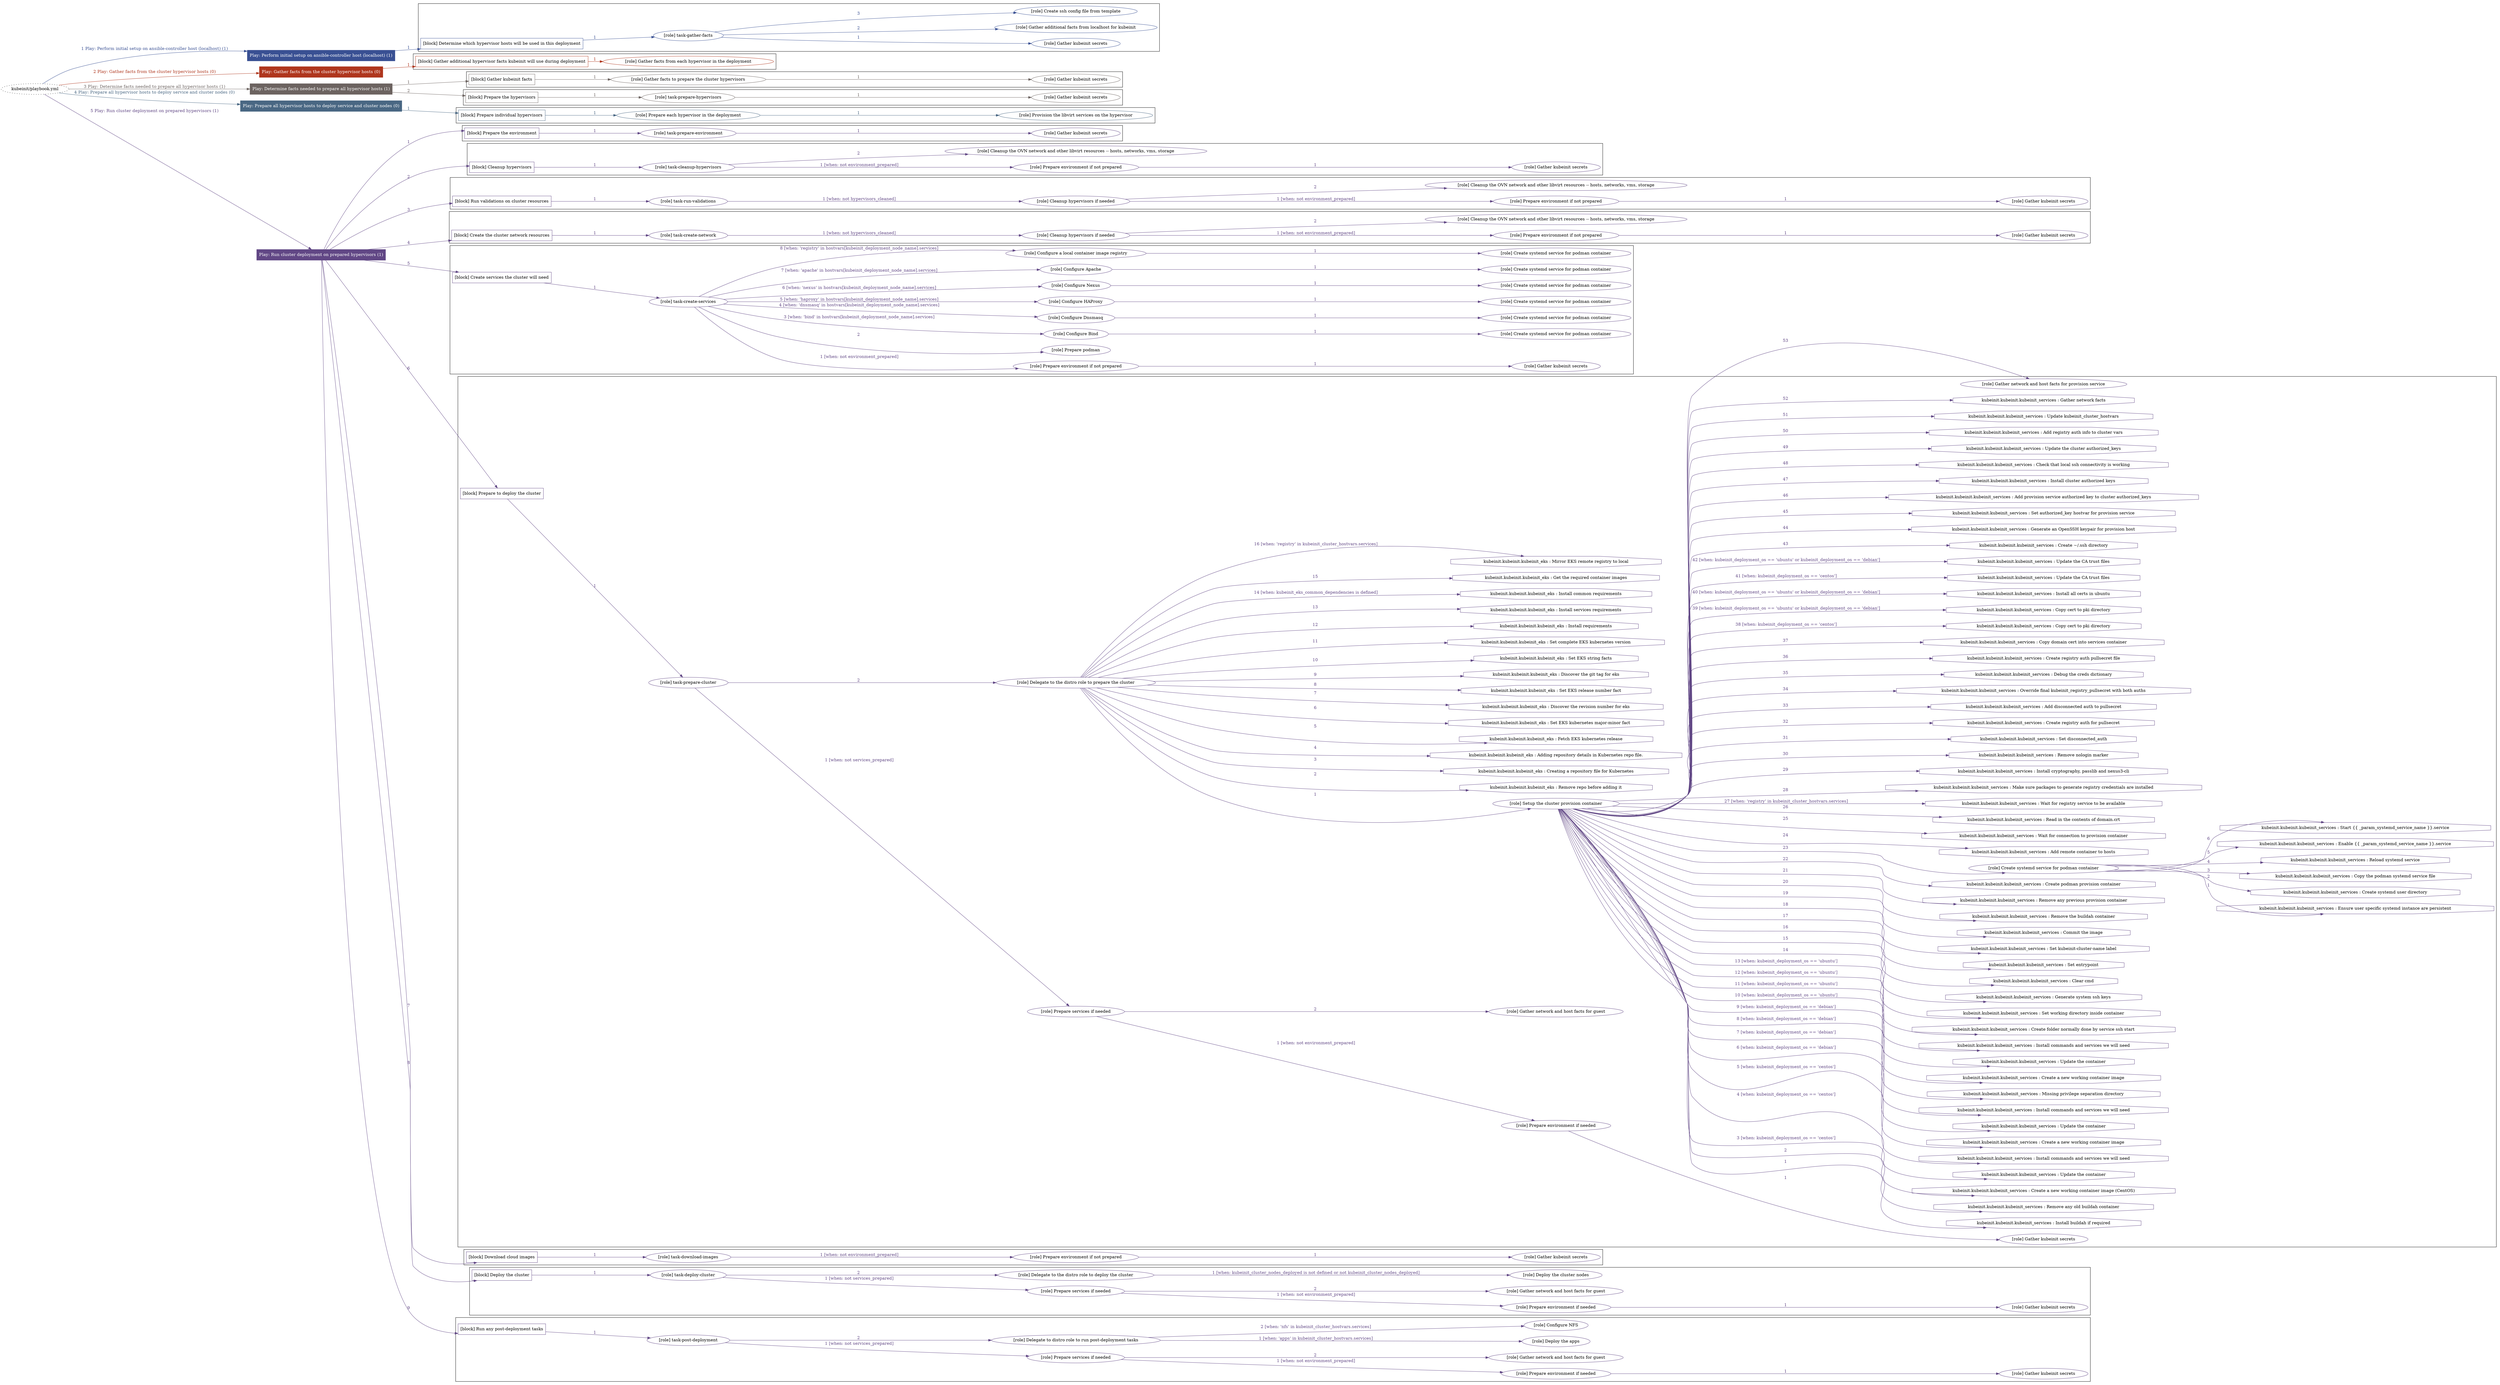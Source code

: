 digraph {
	graph [concentrate=true ordering=in rankdir=LR ratio=fill]
	edge [esep=5 sep=10]
	"kubeinit/playbook.yml" [URL="/home/runner/work/kubeinit/kubeinit/kubeinit/playbook.yml" id=playbook_5cac8fe6 style=dotted]
	"kubeinit/playbook.yml" -> play_3cd88963 [label="1 Play: Perform initial setup on ansible-controller host (localhost) (1)" color="#395093" fontcolor="#395093" id=edge_play_3cd88963 labeltooltip="1 Play: Perform initial setup on ansible-controller host (localhost) (1)" tooltip="1 Play: Perform initial setup on ansible-controller host (localhost) (1)"]
	subgraph "Play: Perform initial setup on ansible-controller host (localhost) (1)" {
		play_3cd88963 [label="Play: Perform initial setup on ansible-controller host (localhost) (1)" URL="/home/runner/work/kubeinit/kubeinit/kubeinit/playbook.yml" color="#395093" fontcolor="#ffffff" id=play_3cd88963 shape=box style=filled tooltip=localhost]
		play_3cd88963 -> block_5818930c [label=1 color="#395093" fontcolor="#395093" id=edge_block_5818930c labeltooltip=1 tooltip=1]
		subgraph cluster_block_5818930c {
			block_5818930c [label="[block] Determine which hypervisor hosts will be used in this deployment" URL="/home/runner/work/kubeinit/kubeinit/kubeinit/playbook.yml" color="#395093" id=block_5818930c labeltooltip="Determine which hypervisor hosts will be used in this deployment" shape=box tooltip="Determine which hypervisor hosts will be used in this deployment"]
			block_5818930c -> role_11bf8103 [label="1 " color="#395093" fontcolor="#395093" id=edge_role_11bf8103 labeltooltip="1 " tooltip="1 "]
			subgraph "task-gather-facts" {
				role_11bf8103 [label="[role] task-gather-facts" URL="/home/runner/work/kubeinit/kubeinit/kubeinit/playbook.yml" color="#395093" id=role_11bf8103 tooltip="task-gather-facts"]
				role_11bf8103 -> role_20e0034e [label="1 " color="#395093" fontcolor="#395093" id=edge_role_20e0034e labeltooltip="1 " tooltip="1 "]
				subgraph "Gather kubeinit secrets" {
					role_20e0034e [label="[role] Gather kubeinit secrets" URL="/home/runner/.ansible/collections/ansible_collections/kubeinit/kubeinit/roles/kubeinit_prepare/tasks/build_hypervisors_group.yml" color="#395093" id=role_20e0034e tooltip="Gather kubeinit secrets"]
				}
				role_11bf8103 -> role_25d412d2 [label="2 " color="#395093" fontcolor="#395093" id=edge_role_25d412d2 labeltooltip="2 " tooltip="2 "]
				subgraph "Gather additional facts from localhost for kubeinit" {
					role_25d412d2 [label="[role] Gather additional facts from localhost for kubeinit" URL="/home/runner/.ansible/collections/ansible_collections/kubeinit/kubeinit/roles/kubeinit_prepare/tasks/build_hypervisors_group.yml" color="#395093" id=role_25d412d2 tooltip="Gather additional facts from localhost for kubeinit"]
				}
				role_11bf8103 -> role_da00f6a3 [label="3 " color="#395093" fontcolor="#395093" id=edge_role_da00f6a3 labeltooltip="3 " tooltip="3 "]
				subgraph "Create ssh config file from template" {
					role_da00f6a3 [label="[role] Create ssh config file from template" URL="/home/runner/.ansible/collections/ansible_collections/kubeinit/kubeinit/roles/kubeinit_prepare/tasks/build_hypervisors_group.yml" color="#395093" id=role_da00f6a3 tooltip="Create ssh config file from template"]
				}
			}
		}
	}
	"kubeinit/playbook.yml" -> play_869e446a [label="2 Play: Gather facts from the cluster hypervisor hosts (0)" color="#af361d" fontcolor="#af361d" id=edge_play_869e446a labeltooltip="2 Play: Gather facts from the cluster hypervisor hosts (0)" tooltip="2 Play: Gather facts from the cluster hypervisor hosts (0)"]
	subgraph "Play: Gather facts from the cluster hypervisor hosts (0)" {
		play_869e446a [label="Play: Gather facts from the cluster hypervisor hosts (0)" URL="/home/runner/work/kubeinit/kubeinit/kubeinit/playbook.yml" color="#af361d" fontcolor="#ffffff" id=play_869e446a shape=box style=filled tooltip="Play: Gather facts from the cluster hypervisor hosts (0)"]
		play_869e446a -> block_580caac4 [label=1 color="#af361d" fontcolor="#af361d" id=edge_block_580caac4 labeltooltip=1 tooltip=1]
		subgraph cluster_block_580caac4 {
			block_580caac4 [label="[block] Gather additional hypervisor facts kubeinit will use during deployment" URL="/home/runner/work/kubeinit/kubeinit/kubeinit/playbook.yml" color="#af361d" id=block_580caac4 labeltooltip="Gather additional hypervisor facts kubeinit will use during deployment" shape=box tooltip="Gather additional hypervisor facts kubeinit will use during deployment"]
			block_580caac4 -> role_8ad8c508 [label="1 " color="#af361d" fontcolor="#af361d" id=edge_role_8ad8c508 labeltooltip="1 " tooltip="1 "]
			subgraph "Gather facts from each hypervisor in the deployment" {
				role_8ad8c508 [label="[role] Gather facts from each hypervisor in the deployment" URL="/home/runner/work/kubeinit/kubeinit/kubeinit/playbook.yml" color="#af361d" id=role_8ad8c508 tooltip="Gather facts from each hypervisor in the deployment"]
			}
		}
	}
	"kubeinit/playbook.yml" -> play_59ad31ee [label="3 Play: Determine facts needed to prepare all hypervisor hosts (1)" color="#6c6360" fontcolor="#6c6360" id=edge_play_59ad31ee labeltooltip="3 Play: Determine facts needed to prepare all hypervisor hosts (1)" tooltip="3 Play: Determine facts needed to prepare all hypervisor hosts (1)"]
	subgraph "Play: Determine facts needed to prepare all hypervisor hosts (1)" {
		play_59ad31ee [label="Play: Determine facts needed to prepare all hypervisor hosts (1)" URL="/home/runner/work/kubeinit/kubeinit/kubeinit/playbook.yml" color="#6c6360" fontcolor="#ffffff" id=play_59ad31ee shape=box style=filled tooltip=localhost]
		play_59ad31ee -> block_33719c9a [label=1 color="#6c6360" fontcolor="#6c6360" id=edge_block_33719c9a labeltooltip=1 tooltip=1]
		subgraph cluster_block_33719c9a {
			block_33719c9a [label="[block] Gather kubeinit facts" URL="/home/runner/work/kubeinit/kubeinit/kubeinit/playbook.yml" color="#6c6360" id=block_33719c9a labeltooltip="Gather kubeinit facts" shape=box tooltip="Gather kubeinit facts"]
			block_33719c9a -> role_8bbb17e6 [label="1 " color="#6c6360" fontcolor="#6c6360" id=edge_role_8bbb17e6 labeltooltip="1 " tooltip="1 "]
			subgraph "Gather facts to prepare the cluster hypervisors" {
				role_8bbb17e6 [label="[role] Gather facts to prepare the cluster hypervisors" URL="/home/runner/work/kubeinit/kubeinit/kubeinit/playbook.yml" color="#6c6360" id=role_8bbb17e6 tooltip="Gather facts to prepare the cluster hypervisors"]
				role_8bbb17e6 -> role_498809f2 [label="1 " color="#6c6360" fontcolor="#6c6360" id=edge_role_498809f2 labeltooltip="1 " tooltip="1 "]
				subgraph "Gather kubeinit secrets" {
					role_498809f2 [label="[role] Gather kubeinit secrets" URL="/home/runner/.ansible/collections/ansible_collections/kubeinit/kubeinit/roles/kubeinit_prepare/tasks/gather_kubeinit_facts.yml" color="#6c6360" id=role_498809f2 tooltip="Gather kubeinit secrets"]
				}
			}
		}
		play_59ad31ee -> block_7e1f843a [label=2 color="#6c6360" fontcolor="#6c6360" id=edge_block_7e1f843a labeltooltip=2 tooltip=2]
		subgraph cluster_block_7e1f843a {
			block_7e1f843a [label="[block] Prepare the hypervisors" URL="/home/runner/work/kubeinit/kubeinit/kubeinit/playbook.yml" color="#6c6360" id=block_7e1f843a labeltooltip="Prepare the hypervisors" shape=box tooltip="Prepare the hypervisors"]
			block_7e1f843a -> role_50f4959f [label="1 " color="#6c6360" fontcolor="#6c6360" id=edge_role_50f4959f labeltooltip="1 " tooltip="1 "]
			subgraph "task-prepare-hypervisors" {
				role_50f4959f [label="[role] task-prepare-hypervisors" URL="/home/runner/work/kubeinit/kubeinit/kubeinit/playbook.yml" color="#6c6360" id=role_50f4959f tooltip="task-prepare-hypervisors"]
				role_50f4959f -> role_b9c59cc2 [label="1 " color="#6c6360" fontcolor="#6c6360" id=edge_role_b9c59cc2 labeltooltip="1 " tooltip="1 "]
				subgraph "Gather kubeinit secrets" {
					role_b9c59cc2 [label="[role] Gather kubeinit secrets" URL="/home/runner/.ansible/collections/ansible_collections/kubeinit/kubeinit/roles/kubeinit_prepare/tasks/gather_kubeinit_facts.yml" color="#6c6360" id=role_b9c59cc2 tooltip="Gather kubeinit secrets"]
				}
			}
		}
	}
	"kubeinit/playbook.yml" -> play_ef47e649 [label="4 Play: Prepare all hypervisor hosts to deploy service and cluster nodes (0)" color="#496783" fontcolor="#496783" id=edge_play_ef47e649 labeltooltip="4 Play: Prepare all hypervisor hosts to deploy service and cluster nodes (0)" tooltip="4 Play: Prepare all hypervisor hosts to deploy service and cluster nodes (0)"]
	subgraph "Play: Prepare all hypervisor hosts to deploy service and cluster nodes (0)" {
		play_ef47e649 [label="Play: Prepare all hypervisor hosts to deploy service and cluster nodes (0)" URL="/home/runner/work/kubeinit/kubeinit/kubeinit/playbook.yml" color="#496783" fontcolor="#ffffff" id=play_ef47e649 shape=box style=filled tooltip="Play: Prepare all hypervisor hosts to deploy service and cluster nodes (0)"]
		play_ef47e649 -> block_0211458a [label=1 color="#496783" fontcolor="#496783" id=edge_block_0211458a labeltooltip=1 tooltip=1]
		subgraph cluster_block_0211458a {
			block_0211458a [label="[block] Prepare individual hypervisors" URL="/home/runner/work/kubeinit/kubeinit/kubeinit/playbook.yml" color="#496783" id=block_0211458a labeltooltip="Prepare individual hypervisors" shape=box tooltip="Prepare individual hypervisors"]
			block_0211458a -> role_911a9a88 [label="1 " color="#496783" fontcolor="#496783" id=edge_role_911a9a88 labeltooltip="1 " tooltip="1 "]
			subgraph "Prepare each hypervisor in the deployment" {
				role_911a9a88 [label="[role] Prepare each hypervisor in the deployment" URL="/home/runner/work/kubeinit/kubeinit/kubeinit/playbook.yml" color="#496783" id=role_911a9a88 tooltip="Prepare each hypervisor in the deployment"]
				role_911a9a88 -> role_c9e1d6e1 [label="1 " color="#496783" fontcolor="#496783" id=edge_role_c9e1d6e1 labeltooltip="1 " tooltip="1 "]
				subgraph "Provision the libvirt services on the hypervisor" {
					role_c9e1d6e1 [label="[role] Provision the libvirt services on the hypervisor" URL="/home/runner/.ansible/collections/ansible_collections/kubeinit/kubeinit/roles/kubeinit_prepare/tasks/prepare_hypervisor.yml" color="#496783" id=role_c9e1d6e1 tooltip="Provision the libvirt services on the hypervisor"]
				}
			}
		}
	}
	"kubeinit/playbook.yml" -> play_c3013bb0 [label="5 Play: Run cluster deployment on prepared hypervisors (1)" color="#614785" fontcolor="#614785" id=edge_play_c3013bb0 labeltooltip="5 Play: Run cluster deployment on prepared hypervisors (1)" tooltip="5 Play: Run cluster deployment on prepared hypervisors (1)"]
	subgraph "Play: Run cluster deployment on prepared hypervisors (1)" {
		play_c3013bb0 [label="Play: Run cluster deployment on prepared hypervisors (1)" URL="/home/runner/work/kubeinit/kubeinit/kubeinit/playbook.yml" color="#614785" fontcolor="#ffffff" id=play_c3013bb0 shape=box style=filled tooltip=localhost]
		play_c3013bb0 -> block_52229289 [label=1 color="#614785" fontcolor="#614785" id=edge_block_52229289 labeltooltip=1 tooltip=1]
		subgraph cluster_block_52229289 {
			block_52229289 [label="[block] Prepare the environment" URL="/home/runner/work/kubeinit/kubeinit/kubeinit/playbook.yml" color="#614785" id=block_52229289 labeltooltip="Prepare the environment" shape=box tooltip="Prepare the environment"]
			block_52229289 -> role_1c132ecc [label="1 " color="#614785" fontcolor="#614785" id=edge_role_1c132ecc labeltooltip="1 " tooltip="1 "]
			subgraph "task-prepare-environment" {
				role_1c132ecc [label="[role] task-prepare-environment" URL="/home/runner/work/kubeinit/kubeinit/kubeinit/playbook.yml" color="#614785" id=role_1c132ecc tooltip="task-prepare-environment"]
				role_1c132ecc -> role_099a55bf [label="1 " color="#614785" fontcolor="#614785" id=edge_role_099a55bf labeltooltip="1 " tooltip="1 "]
				subgraph "Gather kubeinit secrets" {
					role_099a55bf [label="[role] Gather kubeinit secrets" URL="/home/runner/.ansible/collections/ansible_collections/kubeinit/kubeinit/roles/kubeinit_prepare/tasks/gather_kubeinit_facts.yml" color="#614785" id=role_099a55bf tooltip="Gather kubeinit secrets"]
				}
			}
		}
		play_c3013bb0 -> block_f64cbc70 [label=2 color="#614785" fontcolor="#614785" id=edge_block_f64cbc70 labeltooltip=2 tooltip=2]
		subgraph cluster_block_f64cbc70 {
			block_f64cbc70 [label="[block] Cleanup hypervisors" URL="/home/runner/work/kubeinit/kubeinit/kubeinit/playbook.yml" color="#614785" id=block_f64cbc70 labeltooltip="Cleanup hypervisors" shape=box tooltip="Cleanup hypervisors"]
			block_f64cbc70 -> role_645357ae [label="1 " color="#614785" fontcolor="#614785" id=edge_role_645357ae labeltooltip="1 " tooltip="1 "]
			subgraph "task-cleanup-hypervisors" {
				role_645357ae [label="[role] task-cleanup-hypervisors" URL="/home/runner/work/kubeinit/kubeinit/kubeinit/playbook.yml" color="#614785" id=role_645357ae tooltip="task-cleanup-hypervisors"]
				role_645357ae -> role_58600721 [label="1 [when: not environment_prepared]" color="#614785" fontcolor="#614785" id=edge_role_58600721 labeltooltip="1 [when: not environment_prepared]" tooltip="1 [when: not environment_prepared]"]
				subgraph "Prepare environment if not prepared" {
					role_58600721 [label="[role] Prepare environment if not prepared" URL="/home/runner/.ansible/collections/ansible_collections/kubeinit/kubeinit/roles/kubeinit_prepare/tasks/cleanup_hypervisors.yml" color="#614785" id=role_58600721 tooltip="Prepare environment if not prepared"]
					role_58600721 -> role_62160a85 [label="1 " color="#614785" fontcolor="#614785" id=edge_role_62160a85 labeltooltip="1 " tooltip="1 "]
					subgraph "Gather kubeinit secrets" {
						role_62160a85 [label="[role] Gather kubeinit secrets" URL="/home/runner/.ansible/collections/ansible_collections/kubeinit/kubeinit/roles/kubeinit_prepare/tasks/gather_kubeinit_facts.yml" color="#614785" id=role_62160a85 tooltip="Gather kubeinit secrets"]
					}
				}
				role_645357ae -> role_ea7ae1ed [label="2 " color="#614785" fontcolor="#614785" id=edge_role_ea7ae1ed labeltooltip="2 " tooltip="2 "]
				subgraph "Cleanup the OVN network and other libvirt resources -- hosts, networks, vms, storage" {
					role_ea7ae1ed [label="[role] Cleanup the OVN network and other libvirt resources -- hosts, networks, vms, storage" URL="/home/runner/.ansible/collections/ansible_collections/kubeinit/kubeinit/roles/kubeinit_prepare/tasks/cleanup_hypervisors.yml" color="#614785" id=role_ea7ae1ed tooltip="Cleanup the OVN network and other libvirt resources -- hosts, networks, vms, storage"]
				}
			}
		}
		play_c3013bb0 -> block_5718a8b5 [label=3 color="#614785" fontcolor="#614785" id=edge_block_5718a8b5 labeltooltip=3 tooltip=3]
		subgraph cluster_block_5718a8b5 {
			block_5718a8b5 [label="[block] Run validations on cluster resources" URL="/home/runner/work/kubeinit/kubeinit/kubeinit/playbook.yml" color="#614785" id=block_5718a8b5 labeltooltip="Run validations on cluster resources" shape=box tooltip="Run validations on cluster resources"]
			block_5718a8b5 -> role_ef463f32 [label="1 " color="#614785" fontcolor="#614785" id=edge_role_ef463f32 labeltooltip="1 " tooltip="1 "]
			subgraph "task-run-validations" {
				role_ef463f32 [label="[role] task-run-validations" URL="/home/runner/work/kubeinit/kubeinit/kubeinit/playbook.yml" color="#614785" id=role_ef463f32 tooltip="task-run-validations"]
				role_ef463f32 -> role_059a22a3 [label="1 [when: not hypervisors_cleaned]" color="#614785" fontcolor="#614785" id=edge_role_059a22a3 labeltooltip="1 [when: not hypervisors_cleaned]" tooltip="1 [when: not hypervisors_cleaned]"]
				subgraph "Cleanup hypervisors if needed" {
					role_059a22a3 [label="[role] Cleanup hypervisors if needed" URL="/home/runner/.ansible/collections/ansible_collections/kubeinit/kubeinit/roles/kubeinit_validations/tasks/main.yml" color="#614785" id=role_059a22a3 tooltip="Cleanup hypervisors if needed"]
					role_059a22a3 -> role_15bce886 [label="1 [when: not environment_prepared]" color="#614785" fontcolor="#614785" id=edge_role_15bce886 labeltooltip="1 [when: not environment_prepared]" tooltip="1 [when: not environment_prepared]"]
					subgraph "Prepare environment if not prepared" {
						role_15bce886 [label="[role] Prepare environment if not prepared" URL="/home/runner/.ansible/collections/ansible_collections/kubeinit/kubeinit/roles/kubeinit_prepare/tasks/cleanup_hypervisors.yml" color="#614785" id=role_15bce886 tooltip="Prepare environment if not prepared"]
						role_15bce886 -> role_7dacbe63 [label="1 " color="#614785" fontcolor="#614785" id=edge_role_7dacbe63 labeltooltip="1 " tooltip="1 "]
						subgraph "Gather kubeinit secrets" {
							role_7dacbe63 [label="[role] Gather kubeinit secrets" URL="/home/runner/.ansible/collections/ansible_collections/kubeinit/kubeinit/roles/kubeinit_prepare/tasks/gather_kubeinit_facts.yml" color="#614785" id=role_7dacbe63 tooltip="Gather kubeinit secrets"]
						}
					}
					role_059a22a3 -> role_fbb38e84 [label="2 " color="#614785" fontcolor="#614785" id=edge_role_fbb38e84 labeltooltip="2 " tooltip="2 "]
					subgraph "Cleanup the OVN network and other libvirt resources -- hosts, networks, vms, storage" {
						role_fbb38e84 [label="[role] Cleanup the OVN network and other libvirt resources -- hosts, networks, vms, storage" URL="/home/runner/.ansible/collections/ansible_collections/kubeinit/kubeinit/roles/kubeinit_prepare/tasks/cleanup_hypervisors.yml" color="#614785" id=role_fbb38e84 tooltip="Cleanup the OVN network and other libvirt resources -- hosts, networks, vms, storage"]
					}
				}
			}
		}
		play_c3013bb0 -> block_debded9f [label=4 color="#614785" fontcolor="#614785" id=edge_block_debded9f labeltooltip=4 tooltip=4]
		subgraph cluster_block_debded9f {
			block_debded9f [label="[block] Create the cluster network resources" URL="/home/runner/work/kubeinit/kubeinit/kubeinit/playbook.yml" color="#614785" id=block_debded9f labeltooltip="Create the cluster network resources" shape=box tooltip="Create the cluster network resources"]
			block_debded9f -> role_d8daa2d3 [label="1 " color="#614785" fontcolor="#614785" id=edge_role_d8daa2d3 labeltooltip="1 " tooltip="1 "]
			subgraph "task-create-network" {
				role_d8daa2d3 [label="[role] task-create-network" URL="/home/runner/work/kubeinit/kubeinit/kubeinit/playbook.yml" color="#614785" id=role_d8daa2d3 tooltip="task-create-network"]
				role_d8daa2d3 -> role_7e298c7a [label="1 [when: not hypervisors_cleaned]" color="#614785" fontcolor="#614785" id=edge_role_7e298c7a labeltooltip="1 [when: not hypervisors_cleaned]" tooltip="1 [when: not hypervisors_cleaned]"]
				subgraph "Cleanup hypervisors if needed" {
					role_7e298c7a [label="[role] Cleanup hypervisors if needed" URL="/home/runner/.ansible/collections/ansible_collections/kubeinit/kubeinit/roles/kubeinit_libvirt/tasks/create_network.yml" color="#614785" id=role_7e298c7a tooltip="Cleanup hypervisors if needed"]
					role_7e298c7a -> role_97ff9c75 [label="1 [when: not environment_prepared]" color="#614785" fontcolor="#614785" id=edge_role_97ff9c75 labeltooltip="1 [when: not environment_prepared]" tooltip="1 [when: not environment_prepared]"]
					subgraph "Prepare environment if not prepared" {
						role_97ff9c75 [label="[role] Prepare environment if not prepared" URL="/home/runner/.ansible/collections/ansible_collections/kubeinit/kubeinit/roles/kubeinit_prepare/tasks/cleanup_hypervisors.yml" color="#614785" id=role_97ff9c75 tooltip="Prepare environment if not prepared"]
						role_97ff9c75 -> role_c6a7592c [label="1 " color="#614785" fontcolor="#614785" id=edge_role_c6a7592c labeltooltip="1 " tooltip="1 "]
						subgraph "Gather kubeinit secrets" {
							role_c6a7592c [label="[role] Gather kubeinit secrets" URL="/home/runner/.ansible/collections/ansible_collections/kubeinit/kubeinit/roles/kubeinit_prepare/tasks/gather_kubeinit_facts.yml" color="#614785" id=role_c6a7592c tooltip="Gather kubeinit secrets"]
						}
					}
					role_7e298c7a -> role_2a633b70 [label="2 " color="#614785" fontcolor="#614785" id=edge_role_2a633b70 labeltooltip="2 " tooltip="2 "]
					subgraph "Cleanup the OVN network and other libvirt resources -- hosts, networks, vms, storage" {
						role_2a633b70 [label="[role] Cleanup the OVN network and other libvirt resources -- hosts, networks, vms, storage" URL="/home/runner/.ansible/collections/ansible_collections/kubeinit/kubeinit/roles/kubeinit_prepare/tasks/cleanup_hypervisors.yml" color="#614785" id=role_2a633b70 tooltip="Cleanup the OVN network and other libvirt resources -- hosts, networks, vms, storage"]
					}
				}
			}
		}
		play_c3013bb0 -> block_d16b037b [label=5 color="#614785" fontcolor="#614785" id=edge_block_d16b037b labeltooltip=5 tooltip=5]
		subgraph cluster_block_d16b037b {
			block_d16b037b [label="[block] Create services the cluster will need" URL="/home/runner/work/kubeinit/kubeinit/kubeinit/playbook.yml" color="#614785" id=block_d16b037b labeltooltip="Create services the cluster will need" shape=box tooltip="Create services the cluster will need"]
			block_d16b037b -> role_69a0eb48 [label="1 " color="#614785" fontcolor="#614785" id=edge_role_69a0eb48 labeltooltip="1 " tooltip="1 "]
			subgraph "task-create-services" {
				role_69a0eb48 [label="[role] task-create-services" URL="/home/runner/work/kubeinit/kubeinit/kubeinit/playbook.yml" color="#614785" id=role_69a0eb48 tooltip="task-create-services"]
				role_69a0eb48 -> role_1f858252 [label="1 [when: not environment_prepared]" color="#614785" fontcolor="#614785" id=edge_role_1f858252 labeltooltip="1 [when: not environment_prepared]" tooltip="1 [when: not environment_prepared]"]
				subgraph "Prepare environment if not prepared" {
					role_1f858252 [label="[role] Prepare environment if not prepared" URL="/home/runner/.ansible/collections/ansible_collections/kubeinit/kubeinit/roles/kubeinit_services/tasks/main.yml" color="#614785" id=role_1f858252 tooltip="Prepare environment if not prepared"]
					role_1f858252 -> role_61f42aef [label="1 " color="#614785" fontcolor="#614785" id=edge_role_61f42aef labeltooltip="1 " tooltip="1 "]
					subgraph "Gather kubeinit secrets" {
						role_61f42aef [label="[role] Gather kubeinit secrets" URL="/home/runner/.ansible/collections/ansible_collections/kubeinit/kubeinit/roles/kubeinit_prepare/tasks/gather_kubeinit_facts.yml" color="#614785" id=role_61f42aef tooltip="Gather kubeinit secrets"]
					}
				}
				role_69a0eb48 -> role_7fadfb18 [label="2 " color="#614785" fontcolor="#614785" id=edge_role_7fadfb18 labeltooltip="2 " tooltip="2 "]
				subgraph "Prepare podman" {
					role_7fadfb18 [label="[role] Prepare podman" URL="/home/runner/.ansible/collections/ansible_collections/kubeinit/kubeinit/roles/kubeinit_services/tasks/00_create_service_pod.yml" color="#614785" id=role_7fadfb18 tooltip="Prepare podman"]
				}
				role_69a0eb48 -> role_a9e9315e [label="3 [when: 'bind' in hostvars[kubeinit_deployment_node_name].services]" color="#614785" fontcolor="#614785" id=edge_role_a9e9315e labeltooltip="3 [when: 'bind' in hostvars[kubeinit_deployment_node_name].services]" tooltip="3 [when: 'bind' in hostvars[kubeinit_deployment_node_name].services]"]
				subgraph "Configure Bind" {
					role_a9e9315e [label="[role] Configure Bind" URL="/home/runner/.ansible/collections/ansible_collections/kubeinit/kubeinit/roles/kubeinit_services/tasks/start_services_containers.yml" color="#614785" id=role_a9e9315e tooltip="Configure Bind"]
					role_a9e9315e -> role_86d5f228 [label="1 " color="#614785" fontcolor="#614785" id=edge_role_86d5f228 labeltooltip="1 " tooltip="1 "]
					subgraph "Create systemd service for podman container" {
						role_86d5f228 [label="[role] Create systemd service for podman container" URL="/home/runner/.ansible/collections/ansible_collections/kubeinit/kubeinit/roles/kubeinit_bind/tasks/main.yml" color="#614785" id=role_86d5f228 tooltip="Create systemd service for podman container"]
					}
				}
				role_69a0eb48 -> role_87fcb0f2 [label="4 [when: 'dnsmasq' in hostvars[kubeinit_deployment_node_name].services]" color="#614785" fontcolor="#614785" id=edge_role_87fcb0f2 labeltooltip="4 [when: 'dnsmasq' in hostvars[kubeinit_deployment_node_name].services]" tooltip="4 [when: 'dnsmasq' in hostvars[kubeinit_deployment_node_name].services]"]
				subgraph "Configure Dnsmasq" {
					role_87fcb0f2 [label="[role] Configure Dnsmasq" URL="/home/runner/.ansible/collections/ansible_collections/kubeinit/kubeinit/roles/kubeinit_services/tasks/start_services_containers.yml" color="#614785" id=role_87fcb0f2 tooltip="Configure Dnsmasq"]
					role_87fcb0f2 -> role_3373c53b [label="1 " color="#614785" fontcolor="#614785" id=edge_role_3373c53b labeltooltip="1 " tooltip="1 "]
					subgraph "Create systemd service for podman container" {
						role_3373c53b [label="[role] Create systemd service for podman container" URL="/home/runner/.ansible/collections/ansible_collections/kubeinit/kubeinit/roles/kubeinit_dnsmasq/tasks/main.yml" color="#614785" id=role_3373c53b tooltip="Create systemd service for podman container"]
					}
				}
				role_69a0eb48 -> role_9893aaef [label="5 [when: 'haproxy' in hostvars[kubeinit_deployment_node_name].services]" color="#614785" fontcolor="#614785" id=edge_role_9893aaef labeltooltip="5 [when: 'haproxy' in hostvars[kubeinit_deployment_node_name].services]" tooltip="5 [when: 'haproxy' in hostvars[kubeinit_deployment_node_name].services]"]
				subgraph "Configure HAProxy" {
					role_9893aaef [label="[role] Configure HAProxy" URL="/home/runner/.ansible/collections/ansible_collections/kubeinit/kubeinit/roles/kubeinit_services/tasks/start_services_containers.yml" color="#614785" id=role_9893aaef tooltip="Configure HAProxy"]
					role_9893aaef -> role_677e38e7 [label="1 " color="#614785" fontcolor="#614785" id=edge_role_677e38e7 labeltooltip="1 " tooltip="1 "]
					subgraph "Create systemd service for podman container" {
						role_677e38e7 [label="[role] Create systemd service for podman container" URL="/home/runner/.ansible/collections/ansible_collections/kubeinit/kubeinit/roles/kubeinit_haproxy/tasks/main.yml" color="#614785" id=role_677e38e7 tooltip="Create systemd service for podman container"]
					}
				}
				role_69a0eb48 -> role_6816deb7 [label="6 [when: 'nexus' in hostvars[kubeinit_deployment_node_name].services]" color="#614785" fontcolor="#614785" id=edge_role_6816deb7 labeltooltip="6 [when: 'nexus' in hostvars[kubeinit_deployment_node_name].services]" tooltip="6 [when: 'nexus' in hostvars[kubeinit_deployment_node_name].services]"]
				subgraph "Configure Nexus" {
					role_6816deb7 [label="[role] Configure Nexus" URL="/home/runner/.ansible/collections/ansible_collections/kubeinit/kubeinit/roles/kubeinit_services/tasks/start_services_containers.yml" color="#614785" id=role_6816deb7 tooltip="Configure Nexus"]
					role_6816deb7 -> role_101d450d [label="1 " color="#614785" fontcolor="#614785" id=edge_role_101d450d labeltooltip="1 " tooltip="1 "]
					subgraph "Create systemd service for podman container" {
						role_101d450d [label="[role] Create systemd service for podman container" URL="/home/runner/.ansible/collections/ansible_collections/kubeinit/kubeinit/roles/kubeinit_nexus/tasks/main.yml" color="#614785" id=role_101d450d tooltip="Create systemd service for podman container"]
					}
				}
				role_69a0eb48 -> role_a7b32433 [label="7 [when: 'apache' in hostvars[kubeinit_deployment_node_name].services]" color="#614785" fontcolor="#614785" id=edge_role_a7b32433 labeltooltip="7 [when: 'apache' in hostvars[kubeinit_deployment_node_name].services]" tooltip="7 [when: 'apache' in hostvars[kubeinit_deployment_node_name].services]"]
				subgraph "Configure Apache" {
					role_a7b32433 [label="[role] Configure Apache" URL="/home/runner/.ansible/collections/ansible_collections/kubeinit/kubeinit/roles/kubeinit_services/tasks/start_services_containers.yml" color="#614785" id=role_a7b32433 tooltip="Configure Apache"]
					role_a7b32433 -> role_ce05aacf [label="1 " color="#614785" fontcolor="#614785" id=edge_role_ce05aacf labeltooltip="1 " tooltip="1 "]
					subgraph "Create systemd service for podman container" {
						role_ce05aacf [label="[role] Create systemd service for podman container" URL="/home/runner/.ansible/collections/ansible_collections/kubeinit/kubeinit/roles/kubeinit_apache/tasks/main.yml" color="#614785" id=role_ce05aacf tooltip="Create systemd service for podman container"]
					}
				}
				role_69a0eb48 -> role_7cb2fb93 [label="8 [when: 'registry' in hostvars[kubeinit_deployment_node_name].services]" color="#614785" fontcolor="#614785" id=edge_role_7cb2fb93 labeltooltip="8 [when: 'registry' in hostvars[kubeinit_deployment_node_name].services]" tooltip="8 [when: 'registry' in hostvars[kubeinit_deployment_node_name].services]"]
				subgraph "Configure a local container image registry" {
					role_7cb2fb93 [label="[role] Configure a local container image registry" URL="/home/runner/.ansible/collections/ansible_collections/kubeinit/kubeinit/roles/kubeinit_services/tasks/start_services_containers.yml" color="#614785" id=role_7cb2fb93 tooltip="Configure a local container image registry"]
					role_7cb2fb93 -> role_87d038d1 [label="1 " color="#614785" fontcolor="#614785" id=edge_role_87d038d1 labeltooltip="1 " tooltip="1 "]
					subgraph "Create systemd service for podman container" {
						role_87d038d1 [label="[role] Create systemd service for podman container" URL="/home/runner/.ansible/collections/ansible_collections/kubeinit/kubeinit/roles/kubeinit_registry/tasks/main.yml" color="#614785" id=role_87d038d1 tooltip="Create systemd service for podman container"]
					}
				}
			}
		}
		play_c3013bb0 -> block_c80866e7 [label=6 color="#614785" fontcolor="#614785" id=edge_block_c80866e7 labeltooltip=6 tooltip=6]
		subgraph cluster_block_c80866e7 {
			block_c80866e7 [label="[block] Prepare to deploy the cluster" URL="/home/runner/work/kubeinit/kubeinit/kubeinit/playbook.yml" color="#614785" id=block_c80866e7 labeltooltip="Prepare to deploy the cluster" shape=box tooltip="Prepare to deploy the cluster"]
			block_c80866e7 -> role_4296eac8 [label="1 " color="#614785" fontcolor="#614785" id=edge_role_4296eac8 labeltooltip="1 " tooltip="1 "]
			subgraph "task-prepare-cluster" {
				role_4296eac8 [label="[role] task-prepare-cluster" URL="/home/runner/work/kubeinit/kubeinit/kubeinit/playbook.yml" color="#614785" id=role_4296eac8 tooltip="task-prepare-cluster"]
				role_4296eac8 -> role_01ab374b [label="1 [when: not services_prepared]" color="#614785" fontcolor="#614785" id=edge_role_01ab374b labeltooltip="1 [when: not services_prepared]" tooltip="1 [when: not services_prepared]"]
				subgraph "Prepare services if needed" {
					role_01ab374b [label="[role] Prepare services if needed" URL="/home/runner/.ansible/collections/ansible_collections/kubeinit/kubeinit/roles/kubeinit_prepare/tasks/prepare_cluster.yml" color="#614785" id=role_01ab374b tooltip="Prepare services if needed"]
					role_01ab374b -> role_77695b2c [label="1 [when: not environment_prepared]" color="#614785" fontcolor="#614785" id=edge_role_77695b2c labeltooltip="1 [when: not environment_prepared]" tooltip="1 [when: not environment_prepared]"]
					subgraph "Prepare environment if needed" {
						role_77695b2c [label="[role] Prepare environment if needed" URL="/home/runner/.ansible/collections/ansible_collections/kubeinit/kubeinit/roles/kubeinit_services/tasks/prepare_services.yml" color="#614785" id=role_77695b2c tooltip="Prepare environment if needed"]
						role_77695b2c -> role_70f6cbfd [label="1 " color="#614785" fontcolor="#614785" id=edge_role_70f6cbfd labeltooltip="1 " tooltip="1 "]
						subgraph "Gather kubeinit secrets" {
							role_70f6cbfd [label="[role] Gather kubeinit secrets" URL="/home/runner/.ansible/collections/ansible_collections/kubeinit/kubeinit/roles/kubeinit_prepare/tasks/gather_kubeinit_facts.yml" color="#614785" id=role_70f6cbfd tooltip="Gather kubeinit secrets"]
						}
					}
					role_01ab374b -> role_42488d37 [label="2 " color="#614785" fontcolor="#614785" id=edge_role_42488d37 labeltooltip="2 " tooltip="2 "]
					subgraph "Gather network and host facts for guest" {
						role_42488d37 [label="[role] Gather network and host facts for guest" URL="/home/runner/.ansible/collections/ansible_collections/kubeinit/kubeinit/roles/kubeinit_services/tasks/prepare_services.yml" color="#614785" id=role_42488d37 tooltip="Gather network and host facts for guest"]
					}
				}
				role_4296eac8 -> role_7aaa3922 [label="2 " color="#614785" fontcolor="#614785" id=edge_role_7aaa3922 labeltooltip="2 " tooltip="2 "]
				subgraph "Delegate to the distro role to prepare the cluster" {
					role_7aaa3922 [label="[role] Delegate to the distro role to prepare the cluster" URL="/home/runner/.ansible/collections/ansible_collections/kubeinit/kubeinit/roles/kubeinit_prepare/tasks/prepare_cluster.yml" color="#614785" id=role_7aaa3922 tooltip="Delegate to the distro role to prepare the cluster"]
					role_7aaa3922 -> role_7ce873dc [label="1 " color="#614785" fontcolor="#614785" id=edge_role_7ce873dc labeltooltip="1 " tooltip="1 "]
					subgraph "Setup the cluster provision container" {
						role_7ce873dc [label="[role] Setup the cluster provision container" URL="/home/runner/.ansible/collections/ansible_collections/kubeinit/kubeinit/roles/kubeinit_eks/tasks/prepare_cluster.yml" color="#614785" id=role_7ce873dc tooltip="Setup the cluster provision container"]
						task_c36768f7 [label="kubeinit.kubeinit.kubeinit_services : Install buildah if required" URL="/home/runner/.ansible/collections/ansible_collections/kubeinit/kubeinit/roles/kubeinit_services/tasks/create_provision_container.yml" color="#614785" id=task_c36768f7 shape=octagon tooltip="kubeinit.kubeinit.kubeinit_services : Install buildah if required"]
						role_7ce873dc -> task_c36768f7 [label="1 " color="#614785" fontcolor="#614785" id=edge_task_c36768f7 labeltooltip="1 " tooltip="1 "]
						task_f2fea1eb [label="kubeinit.kubeinit.kubeinit_services : Remove any old buildah container" URL="/home/runner/.ansible/collections/ansible_collections/kubeinit/kubeinit/roles/kubeinit_services/tasks/create_provision_container.yml" color="#614785" id=task_f2fea1eb shape=octagon tooltip="kubeinit.kubeinit.kubeinit_services : Remove any old buildah container"]
						role_7ce873dc -> task_f2fea1eb [label="2 " color="#614785" fontcolor="#614785" id=edge_task_f2fea1eb labeltooltip="2 " tooltip="2 "]
						task_40d85d90 [label="kubeinit.kubeinit.kubeinit_services : Create a new working container image (CentOS)" URL="/home/runner/.ansible/collections/ansible_collections/kubeinit/kubeinit/roles/kubeinit_services/tasks/create_provision_container.yml" color="#614785" id=task_40d85d90 shape=octagon tooltip="kubeinit.kubeinit.kubeinit_services : Create a new working container image (CentOS)"]
						role_7ce873dc -> task_40d85d90 [label="3 [when: kubeinit_deployment_os == 'centos']" color="#614785" fontcolor="#614785" id=edge_task_40d85d90 labeltooltip="3 [when: kubeinit_deployment_os == 'centos']" tooltip="3 [when: kubeinit_deployment_os == 'centos']"]
						task_35b256f2 [label="kubeinit.kubeinit.kubeinit_services : Update the container" URL="/home/runner/.ansible/collections/ansible_collections/kubeinit/kubeinit/roles/kubeinit_services/tasks/create_provision_container.yml" color="#614785" id=task_35b256f2 shape=octagon tooltip="kubeinit.kubeinit.kubeinit_services : Update the container"]
						role_7ce873dc -> task_35b256f2 [label="4 [when: kubeinit_deployment_os == 'centos']" color="#614785" fontcolor="#614785" id=edge_task_35b256f2 labeltooltip="4 [when: kubeinit_deployment_os == 'centos']" tooltip="4 [when: kubeinit_deployment_os == 'centos']"]
						task_94d02a3d [label="kubeinit.kubeinit.kubeinit_services : Install commands and services we will need" URL="/home/runner/.ansible/collections/ansible_collections/kubeinit/kubeinit/roles/kubeinit_services/tasks/create_provision_container.yml" color="#614785" id=task_94d02a3d shape=octagon tooltip="kubeinit.kubeinit.kubeinit_services : Install commands and services we will need"]
						role_7ce873dc -> task_94d02a3d [label="5 [when: kubeinit_deployment_os == 'centos']" color="#614785" fontcolor="#614785" id=edge_task_94d02a3d labeltooltip="5 [when: kubeinit_deployment_os == 'centos']" tooltip="5 [when: kubeinit_deployment_os == 'centos']"]
						task_1932f87a [label="kubeinit.kubeinit.kubeinit_services : Create a new working container image" URL="/home/runner/.ansible/collections/ansible_collections/kubeinit/kubeinit/roles/kubeinit_services/tasks/create_provision_container.yml" color="#614785" id=task_1932f87a shape=octagon tooltip="kubeinit.kubeinit.kubeinit_services : Create a new working container image"]
						role_7ce873dc -> task_1932f87a [label="6 [when: kubeinit_deployment_os == 'debian']" color="#614785" fontcolor="#614785" id=edge_task_1932f87a labeltooltip="6 [when: kubeinit_deployment_os == 'debian']" tooltip="6 [when: kubeinit_deployment_os == 'debian']"]
						task_263a0580 [label="kubeinit.kubeinit.kubeinit_services : Update the container" URL="/home/runner/.ansible/collections/ansible_collections/kubeinit/kubeinit/roles/kubeinit_services/tasks/create_provision_container.yml" color="#614785" id=task_263a0580 shape=octagon tooltip="kubeinit.kubeinit.kubeinit_services : Update the container"]
						role_7ce873dc -> task_263a0580 [label="7 [when: kubeinit_deployment_os == 'debian']" color="#614785" fontcolor="#614785" id=edge_task_263a0580 labeltooltip="7 [when: kubeinit_deployment_os == 'debian']" tooltip="7 [when: kubeinit_deployment_os == 'debian']"]
						task_1e4569c7 [label="kubeinit.kubeinit.kubeinit_services : Install commands and services we will need" URL="/home/runner/.ansible/collections/ansible_collections/kubeinit/kubeinit/roles/kubeinit_services/tasks/create_provision_container.yml" color="#614785" id=task_1e4569c7 shape=octagon tooltip="kubeinit.kubeinit.kubeinit_services : Install commands and services we will need"]
						role_7ce873dc -> task_1e4569c7 [label="8 [when: kubeinit_deployment_os == 'debian']" color="#614785" fontcolor="#614785" id=edge_task_1e4569c7 labeltooltip="8 [when: kubeinit_deployment_os == 'debian']" tooltip="8 [when: kubeinit_deployment_os == 'debian']"]
						task_36f2fec1 [label="kubeinit.kubeinit.kubeinit_services : Missing privilege separation directory" URL="/home/runner/.ansible/collections/ansible_collections/kubeinit/kubeinit/roles/kubeinit_services/tasks/create_provision_container.yml" color="#614785" id=task_36f2fec1 shape=octagon tooltip="kubeinit.kubeinit.kubeinit_services : Missing privilege separation directory"]
						role_7ce873dc -> task_36f2fec1 [label="9 [when: kubeinit_deployment_os == 'debian']" color="#614785" fontcolor="#614785" id=edge_task_36f2fec1 labeltooltip="9 [when: kubeinit_deployment_os == 'debian']" tooltip="9 [when: kubeinit_deployment_os == 'debian']"]
						task_38f63acf [label="kubeinit.kubeinit.kubeinit_services : Create a new working container image" URL="/home/runner/.ansible/collections/ansible_collections/kubeinit/kubeinit/roles/kubeinit_services/tasks/create_provision_container.yml" color="#614785" id=task_38f63acf shape=octagon tooltip="kubeinit.kubeinit.kubeinit_services : Create a new working container image"]
						role_7ce873dc -> task_38f63acf [label="10 [when: kubeinit_deployment_os == 'ubuntu']" color="#614785" fontcolor="#614785" id=edge_task_38f63acf labeltooltip="10 [when: kubeinit_deployment_os == 'ubuntu']" tooltip="10 [when: kubeinit_deployment_os == 'ubuntu']"]
						task_6281095e [label="kubeinit.kubeinit.kubeinit_services : Update the container" URL="/home/runner/.ansible/collections/ansible_collections/kubeinit/kubeinit/roles/kubeinit_services/tasks/create_provision_container.yml" color="#614785" id=task_6281095e shape=octagon tooltip="kubeinit.kubeinit.kubeinit_services : Update the container"]
						role_7ce873dc -> task_6281095e [label="11 [when: kubeinit_deployment_os == 'ubuntu']" color="#614785" fontcolor="#614785" id=edge_task_6281095e labeltooltip="11 [when: kubeinit_deployment_os == 'ubuntu']" tooltip="11 [when: kubeinit_deployment_os == 'ubuntu']"]
						task_d6566e3f [label="kubeinit.kubeinit.kubeinit_services : Install commands and services we will need" URL="/home/runner/.ansible/collections/ansible_collections/kubeinit/kubeinit/roles/kubeinit_services/tasks/create_provision_container.yml" color="#614785" id=task_d6566e3f shape=octagon tooltip="kubeinit.kubeinit.kubeinit_services : Install commands and services we will need"]
						role_7ce873dc -> task_d6566e3f [label="12 [when: kubeinit_deployment_os == 'ubuntu']" color="#614785" fontcolor="#614785" id=edge_task_d6566e3f labeltooltip="12 [when: kubeinit_deployment_os == 'ubuntu']" tooltip="12 [when: kubeinit_deployment_os == 'ubuntu']"]
						task_ed4c4af8 [label="kubeinit.kubeinit.kubeinit_services : Create folder normally done by service ssh start" URL="/home/runner/.ansible/collections/ansible_collections/kubeinit/kubeinit/roles/kubeinit_services/tasks/create_provision_container.yml" color="#614785" id=task_ed4c4af8 shape=octagon tooltip="kubeinit.kubeinit.kubeinit_services : Create folder normally done by service ssh start"]
						role_7ce873dc -> task_ed4c4af8 [label="13 [when: kubeinit_deployment_os == 'ubuntu']" color="#614785" fontcolor="#614785" id=edge_task_ed4c4af8 labeltooltip="13 [when: kubeinit_deployment_os == 'ubuntu']" tooltip="13 [when: kubeinit_deployment_os == 'ubuntu']"]
						task_c1dbca70 [label="kubeinit.kubeinit.kubeinit_services : Set working directory inside container" URL="/home/runner/.ansible/collections/ansible_collections/kubeinit/kubeinit/roles/kubeinit_services/tasks/create_provision_container.yml" color="#614785" id=task_c1dbca70 shape=octagon tooltip="kubeinit.kubeinit.kubeinit_services : Set working directory inside container"]
						role_7ce873dc -> task_c1dbca70 [label="14 " color="#614785" fontcolor="#614785" id=edge_task_c1dbca70 labeltooltip="14 " tooltip="14 "]
						task_6afbc6bf [label="kubeinit.kubeinit.kubeinit_services : Generate system ssh keys" URL="/home/runner/.ansible/collections/ansible_collections/kubeinit/kubeinit/roles/kubeinit_services/tasks/create_provision_container.yml" color="#614785" id=task_6afbc6bf shape=octagon tooltip="kubeinit.kubeinit.kubeinit_services : Generate system ssh keys"]
						role_7ce873dc -> task_6afbc6bf [label="15 " color="#614785" fontcolor="#614785" id=edge_task_6afbc6bf labeltooltip="15 " tooltip="15 "]
						task_48bb9a48 [label="kubeinit.kubeinit.kubeinit_services : Clear cmd" URL="/home/runner/.ansible/collections/ansible_collections/kubeinit/kubeinit/roles/kubeinit_services/tasks/create_provision_container.yml" color="#614785" id=task_48bb9a48 shape=octagon tooltip="kubeinit.kubeinit.kubeinit_services : Clear cmd"]
						role_7ce873dc -> task_48bb9a48 [label="16 " color="#614785" fontcolor="#614785" id=edge_task_48bb9a48 labeltooltip="16 " tooltip="16 "]
						task_151e4e79 [label="kubeinit.kubeinit.kubeinit_services : Set entrypoint" URL="/home/runner/.ansible/collections/ansible_collections/kubeinit/kubeinit/roles/kubeinit_services/tasks/create_provision_container.yml" color="#614785" id=task_151e4e79 shape=octagon tooltip="kubeinit.kubeinit.kubeinit_services : Set entrypoint"]
						role_7ce873dc -> task_151e4e79 [label="17 " color="#614785" fontcolor="#614785" id=edge_task_151e4e79 labeltooltip="17 " tooltip="17 "]
						task_b29f45e4 [label="kubeinit.kubeinit.kubeinit_services : Set kubeinit-cluster-name label" URL="/home/runner/.ansible/collections/ansible_collections/kubeinit/kubeinit/roles/kubeinit_services/tasks/create_provision_container.yml" color="#614785" id=task_b29f45e4 shape=octagon tooltip="kubeinit.kubeinit.kubeinit_services : Set kubeinit-cluster-name label"]
						role_7ce873dc -> task_b29f45e4 [label="18 " color="#614785" fontcolor="#614785" id=edge_task_b29f45e4 labeltooltip="18 " tooltip="18 "]
						task_0fec16b0 [label="kubeinit.kubeinit.kubeinit_services : Commit the image" URL="/home/runner/.ansible/collections/ansible_collections/kubeinit/kubeinit/roles/kubeinit_services/tasks/create_provision_container.yml" color="#614785" id=task_0fec16b0 shape=octagon tooltip="kubeinit.kubeinit.kubeinit_services : Commit the image"]
						role_7ce873dc -> task_0fec16b0 [label="19 " color="#614785" fontcolor="#614785" id=edge_task_0fec16b0 labeltooltip="19 " tooltip="19 "]
						task_64788aa7 [label="kubeinit.kubeinit.kubeinit_services : Remove the buildah container" URL="/home/runner/.ansible/collections/ansible_collections/kubeinit/kubeinit/roles/kubeinit_services/tasks/create_provision_container.yml" color="#614785" id=task_64788aa7 shape=octagon tooltip="kubeinit.kubeinit.kubeinit_services : Remove the buildah container"]
						role_7ce873dc -> task_64788aa7 [label="20 " color="#614785" fontcolor="#614785" id=edge_task_64788aa7 labeltooltip="20 " tooltip="20 "]
						task_09810ca0 [label="kubeinit.kubeinit.kubeinit_services : Remove any previous provision container" URL="/home/runner/.ansible/collections/ansible_collections/kubeinit/kubeinit/roles/kubeinit_services/tasks/create_provision_container.yml" color="#614785" id=task_09810ca0 shape=octagon tooltip="kubeinit.kubeinit.kubeinit_services : Remove any previous provision container"]
						role_7ce873dc -> task_09810ca0 [label="21 " color="#614785" fontcolor="#614785" id=edge_task_09810ca0 labeltooltip="21 " tooltip="21 "]
						task_b7512021 [label="kubeinit.kubeinit.kubeinit_services : Create podman provision container" URL="/home/runner/.ansible/collections/ansible_collections/kubeinit/kubeinit/roles/kubeinit_services/tasks/create_provision_container.yml" color="#614785" id=task_b7512021 shape=octagon tooltip="kubeinit.kubeinit.kubeinit_services : Create podman provision container"]
						role_7ce873dc -> task_b7512021 [label="22 " color="#614785" fontcolor="#614785" id=edge_task_b7512021 labeltooltip="22 " tooltip="22 "]
						role_7ce873dc -> role_0a9a56e1 [label="23 " color="#614785" fontcolor="#614785" id=edge_role_0a9a56e1 labeltooltip="23 " tooltip="23 "]
						subgraph "Create systemd service for podman container" {
							role_0a9a56e1 [label="[role] Create systemd service for podman container" URL="/home/runner/.ansible/collections/ansible_collections/kubeinit/kubeinit/roles/kubeinit_services/tasks/create_provision_container.yml" color="#614785" id=role_0a9a56e1 tooltip="Create systemd service for podman container"]
							task_41a0cfb8 [label="kubeinit.kubeinit.kubeinit_services : Ensure user specific systemd instance are persistent" URL="/home/runner/.ansible/collections/ansible_collections/kubeinit/kubeinit/roles/kubeinit_services/tasks/create_managed_service.yml" color="#614785" id=task_41a0cfb8 shape=octagon tooltip="kubeinit.kubeinit.kubeinit_services : Ensure user specific systemd instance are persistent"]
							role_0a9a56e1 -> task_41a0cfb8 [label="1 " color="#614785" fontcolor="#614785" id=edge_task_41a0cfb8 labeltooltip="1 " tooltip="1 "]
							task_74784e1a [label="kubeinit.kubeinit.kubeinit_services : Create systemd user directory" URL="/home/runner/.ansible/collections/ansible_collections/kubeinit/kubeinit/roles/kubeinit_services/tasks/create_managed_service.yml" color="#614785" id=task_74784e1a shape=octagon tooltip="kubeinit.kubeinit.kubeinit_services : Create systemd user directory"]
							role_0a9a56e1 -> task_74784e1a [label="2 " color="#614785" fontcolor="#614785" id=edge_task_74784e1a labeltooltip="2 " tooltip="2 "]
							task_0a416a9c [label="kubeinit.kubeinit.kubeinit_services : Copy the podman systemd service file" URL="/home/runner/.ansible/collections/ansible_collections/kubeinit/kubeinit/roles/kubeinit_services/tasks/create_managed_service.yml" color="#614785" id=task_0a416a9c shape=octagon tooltip="kubeinit.kubeinit.kubeinit_services : Copy the podman systemd service file"]
							role_0a9a56e1 -> task_0a416a9c [label="3 " color="#614785" fontcolor="#614785" id=edge_task_0a416a9c labeltooltip="3 " tooltip="3 "]
							task_bfa098e4 [label="kubeinit.kubeinit.kubeinit_services : Reload systemd service" URL="/home/runner/.ansible/collections/ansible_collections/kubeinit/kubeinit/roles/kubeinit_services/tasks/create_managed_service.yml" color="#614785" id=task_bfa098e4 shape=octagon tooltip="kubeinit.kubeinit.kubeinit_services : Reload systemd service"]
							role_0a9a56e1 -> task_bfa098e4 [label="4 " color="#614785" fontcolor="#614785" id=edge_task_bfa098e4 labeltooltip="4 " tooltip="4 "]
							task_ada5a27d [label="kubeinit.kubeinit.kubeinit_services : Enable {{ _param_systemd_service_name }}.service" URL="/home/runner/.ansible/collections/ansible_collections/kubeinit/kubeinit/roles/kubeinit_services/tasks/create_managed_service.yml" color="#614785" id=task_ada5a27d shape=octagon tooltip="kubeinit.kubeinit.kubeinit_services : Enable {{ _param_systemd_service_name }}.service"]
							role_0a9a56e1 -> task_ada5a27d [label="5 " color="#614785" fontcolor="#614785" id=edge_task_ada5a27d labeltooltip="5 " tooltip="5 "]
							task_910971c9 [label="kubeinit.kubeinit.kubeinit_services : Start {{ _param_systemd_service_name }}.service" URL="/home/runner/.ansible/collections/ansible_collections/kubeinit/kubeinit/roles/kubeinit_services/tasks/create_managed_service.yml" color="#614785" id=task_910971c9 shape=octagon tooltip="kubeinit.kubeinit.kubeinit_services : Start {{ _param_systemd_service_name }}.service"]
							role_0a9a56e1 -> task_910971c9 [label="6 " color="#614785" fontcolor="#614785" id=edge_task_910971c9 labeltooltip="6 " tooltip="6 "]
						}
						task_b582727a [label="kubeinit.kubeinit.kubeinit_services : Add remote container to hosts" URL="/home/runner/.ansible/collections/ansible_collections/kubeinit/kubeinit/roles/kubeinit_services/tasks/create_provision_container.yml" color="#614785" id=task_b582727a shape=octagon tooltip="kubeinit.kubeinit.kubeinit_services : Add remote container to hosts"]
						role_7ce873dc -> task_b582727a [label="24 " color="#614785" fontcolor="#614785" id=edge_task_b582727a labeltooltip="24 " tooltip="24 "]
						task_386d6aac [label="kubeinit.kubeinit.kubeinit_services : Wait for connection to provision container" URL="/home/runner/.ansible/collections/ansible_collections/kubeinit/kubeinit/roles/kubeinit_services/tasks/create_provision_container.yml" color="#614785" id=task_386d6aac shape=octagon tooltip="kubeinit.kubeinit.kubeinit_services : Wait for connection to provision container"]
						role_7ce873dc -> task_386d6aac [label="25 " color="#614785" fontcolor="#614785" id=edge_task_386d6aac labeltooltip="25 " tooltip="25 "]
						task_b929909e [label="kubeinit.kubeinit.kubeinit_services : Read in the contents of domain.crt" URL="/home/runner/.ansible/collections/ansible_collections/kubeinit/kubeinit/roles/kubeinit_services/tasks/create_provision_container.yml" color="#614785" id=task_b929909e shape=octagon tooltip="kubeinit.kubeinit.kubeinit_services : Read in the contents of domain.crt"]
						role_7ce873dc -> task_b929909e [label="26 " color="#614785" fontcolor="#614785" id=edge_task_b929909e labeltooltip="26 " tooltip="26 "]
						task_db3bb8c1 [label="kubeinit.kubeinit.kubeinit_services : Wait for registry service to be available" URL="/home/runner/.ansible/collections/ansible_collections/kubeinit/kubeinit/roles/kubeinit_services/tasks/create_provision_container.yml" color="#614785" id=task_db3bb8c1 shape=octagon tooltip="kubeinit.kubeinit.kubeinit_services : Wait for registry service to be available"]
						role_7ce873dc -> task_db3bb8c1 [label="27 [when: 'registry' in kubeinit_cluster_hostvars.services]" color="#614785" fontcolor="#614785" id=edge_task_db3bb8c1 labeltooltip="27 [when: 'registry' in kubeinit_cluster_hostvars.services]" tooltip="27 [when: 'registry' in kubeinit_cluster_hostvars.services]"]
						task_60e0dc07 [label="kubeinit.kubeinit.kubeinit_services : Make sure packages to generate registry credentials are installed" URL="/home/runner/.ansible/collections/ansible_collections/kubeinit/kubeinit/roles/kubeinit_services/tasks/create_provision_container.yml" color="#614785" id=task_60e0dc07 shape=octagon tooltip="kubeinit.kubeinit.kubeinit_services : Make sure packages to generate registry credentials are installed"]
						role_7ce873dc -> task_60e0dc07 [label="28 " color="#614785" fontcolor="#614785" id=edge_task_60e0dc07 labeltooltip="28 " tooltip="28 "]
						task_2379c3af [label="kubeinit.kubeinit.kubeinit_services : Install cryptography, passlib and nexus3-cli" URL="/home/runner/.ansible/collections/ansible_collections/kubeinit/kubeinit/roles/kubeinit_services/tasks/create_provision_container.yml" color="#614785" id=task_2379c3af shape=octagon tooltip="kubeinit.kubeinit.kubeinit_services : Install cryptography, passlib and nexus3-cli"]
						role_7ce873dc -> task_2379c3af [label="29 " color="#614785" fontcolor="#614785" id=edge_task_2379c3af labeltooltip="29 " tooltip="29 "]
						task_ffa394e6 [label="kubeinit.kubeinit.kubeinit_services : Remove nologin marker" URL="/home/runner/.ansible/collections/ansible_collections/kubeinit/kubeinit/roles/kubeinit_services/tasks/create_provision_container.yml" color="#614785" id=task_ffa394e6 shape=octagon tooltip="kubeinit.kubeinit.kubeinit_services : Remove nologin marker"]
						role_7ce873dc -> task_ffa394e6 [label="30 " color="#614785" fontcolor="#614785" id=edge_task_ffa394e6 labeltooltip="30 " tooltip="30 "]
						task_51b935a3 [label="kubeinit.kubeinit.kubeinit_services : Set disconnected_auth" URL="/home/runner/.ansible/collections/ansible_collections/kubeinit/kubeinit/roles/kubeinit_services/tasks/create_provision_container.yml" color="#614785" id=task_51b935a3 shape=octagon tooltip="kubeinit.kubeinit.kubeinit_services : Set disconnected_auth"]
						role_7ce873dc -> task_51b935a3 [label="31 " color="#614785" fontcolor="#614785" id=edge_task_51b935a3 labeltooltip="31 " tooltip="31 "]
						task_40957f77 [label="kubeinit.kubeinit.kubeinit_services : Create registry auth for pullsecret" URL="/home/runner/.ansible/collections/ansible_collections/kubeinit/kubeinit/roles/kubeinit_services/tasks/create_provision_container.yml" color="#614785" id=task_40957f77 shape=octagon tooltip="kubeinit.kubeinit.kubeinit_services : Create registry auth for pullsecret"]
						role_7ce873dc -> task_40957f77 [label="32 " color="#614785" fontcolor="#614785" id=edge_task_40957f77 labeltooltip="32 " tooltip="32 "]
						task_0424f2c1 [label="kubeinit.kubeinit.kubeinit_services : Add disconnected auth to pullsecret" URL="/home/runner/.ansible/collections/ansible_collections/kubeinit/kubeinit/roles/kubeinit_services/tasks/create_provision_container.yml" color="#614785" id=task_0424f2c1 shape=octagon tooltip="kubeinit.kubeinit.kubeinit_services : Add disconnected auth to pullsecret"]
						role_7ce873dc -> task_0424f2c1 [label="33 " color="#614785" fontcolor="#614785" id=edge_task_0424f2c1 labeltooltip="33 " tooltip="33 "]
						task_681d6db6 [label="kubeinit.kubeinit.kubeinit_services : Override final kubeinit_registry_pullsecret with both auths" URL="/home/runner/.ansible/collections/ansible_collections/kubeinit/kubeinit/roles/kubeinit_services/tasks/create_provision_container.yml" color="#614785" id=task_681d6db6 shape=octagon tooltip="kubeinit.kubeinit.kubeinit_services : Override final kubeinit_registry_pullsecret with both auths"]
						role_7ce873dc -> task_681d6db6 [label="34 " color="#614785" fontcolor="#614785" id=edge_task_681d6db6 labeltooltip="34 " tooltip="34 "]
						task_12e1fd29 [label="kubeinit.kubeinit.kubeinit_services : Debug the creds dictionary" URL="/home/runner/.ansible/collections/ansible_collections/kubeinit/kubeinit/roles/kubeinit_services/tasks/create_provision_container.yml" color="#614785" id=task_12e1fd29 shape=octagon tooltip="kubeinit.kubeinit.kubeinit_services : Debug the creds dictionary"]
						role_7ce873dc -> task_12e1fd29 [label="35 " color="#614785" fontcolor="#614785" id=edge_task_12e1fd29 labeltooltip="35 " tooltip="35 "]
						task_b09990c5 [label="kubeinit.kubeinit.kubeinit_services : Create registry auth pullsecret file" URL="/home/runner/.ansible/collections/ansible_collections/kubeinit/kubeinit/roles/kubeinit_services/tasks/create_provision_container.yml" color="#614785" id=task_b09990c5 shape=octagon tooltip="kubeinit.kubeinit.kubeinit_services : Create registry auth pullsecret file"]
						role_7ce873dc -> task_b09990c5 [label="36 " color="#614785" fontcolor="#614785" id=edge_task_b09990c5 labeltooltip="36 " tooltip="36 "]
						task_b8c8da4e [label="kubeinit.kubeinit.kubeinit_services : Copy domain cert into services container" URL="/home/runner/.ansible/collections/ansible_collections/kubeinit/kubeinit/roles/kubeinit_services/tasks/create_provision_container.yml" color="#614785" id=task_b8c8da4e shape=octagon tooltip="kubeinit.kubeinit.kubeinit_services : Copy domain cert into services container"]
						role_7ce873dc -> task_b8c8da4e [label="37 " color="#614785" fontcolor="#614785" id=edge_task_b8c8da4e labeltooltip="37 " tooltip="37 "]
						task_0632ff5b [label="kubeinit.kubeinit.kubeinit_services : Copy cert to pki directory" URL="/home/runner/.ansible/collections/ansible_collections/kubeinit/kubeinit/roles/kubeinit_services/tasks/create_provision_container.yml" color="#614785" id=task_0632ff5b shape=octagon tooltip="kubeinit.kubeinit.kubeinit_services : Copy cert to pki directory"]
						role_7ce873dc -> task_0632ff5b [label="38 [when: kubeinit_deployment_os == 'centos']" color="#614785" fontcolor="#614785" id=edge_task_0632ff5b labeltooltip="38 [when: kubeinit_deployment_os == 'centos']" tooltip="38 [when: kubeinit_deployment_os == 'centos']"]
						task_acd3d359 [label="kubeinit.kubeinit.kubeinit_services : Copy cert to pki directory" URL="/home/runner/.ansible/collections/ansible_collections/kubeinit/kubeinit/roles/kubeinit_services/tasks/create_provision_container.yml" color="#614785" id=task_acd3d359 shape=octagon tooltip="kubeinit.kubeinit.kubeinit_services : Copy cert to pki directory"]
						role_7ce873dc -> task_acd3d359 [label="39 [when: kubeinit_deployment_os == 'ubuntu' or kubeinit_deployment_os == 'debian']" color="#614785" fontcolor="#614785" id=edge_task_acd3d359 labeltooltip="39 [when: kubeinit_deployment_os == 'ubuntu' or kubeinit_deployment_os == 'debian']" tooltip="39 [when: kubeinit_deployment_os == 'ubuntu' or kubeinit_deployment_os == 'debian']"]
						task_ea2b66e3 [label="kubeinit.kubeinit.kubeinit_services : Install all certs in ubuntu" URL="/home/runner/.ansible/collections/ansible_collections/kubeinit/kubeinit/roles/kubeinit_services/tasks/create_provision_container.yml" color="#614785" id=task_ea2b66e3 shape=octagon tooltip="kubeinit.kubeinit.kubeinit_services : Install all certs in ubuntu"]
						role_7ce873dc -> task_ea2b66e3 [label="40 [when: kubeinit_deployment_os == 'ubuntu' or kubeinit_deployment_os == 'debian']" color="#614785" fontcolor="#614785" id=edge_task_ea2b66e3 labeltooltip="40 [when: kubeinit_deployment_os == 'ubuntu' or kubeinit_deployment_os == 'debian']" tooltip="40 [when: kubeinit_deployment_os == 'ubuntu' or kubeinit_deployment_os == 'debian']"]
						task_4381bf99 [label="kubeinit.kubeinit.kubeinit_services : Update the CA trust files" URL="/home/runner/.ansible/collections/ansible_collections/kubeinit/kubeinit/roles/kubeinit_services/tasks/create_provision_container.yml" color="#614785" id=task_4381bf99 shape=octagon tooltip="kubeinit.kubeinit.kubeinit_services : Update the CA trust files"]
						role_7ce873dc -> task_4381bf99 [label="41 [when: kubeinit_deployment_os == 'centos']" color="#614785" fontcolor="#614785" id=edge_task_4381bf99 labeltooltip="41 [when: kubeinit_deployment_os == 'centos']" tooltip="41 [when: kubeinit_deployment_os == 'centos']"]
						task_fed10d2a [label="kubeinit.kubeinit.kubeinit_services : Update the CA trust files" URL="/home/runner/.ansible/collections/ansible_collections/kubeinit/kubeinit/roles/kubeinit_services/tasks/create_provision_container.yml" color="#614785" id=task_fed10d2a shape=octagon tooltip="kubeinit.kubeinit.kubeinit_services : Update the CA trust files"]
						role_7ce873dc -> task_fed10d2a [label="42 [when: kubeinit_deployment_os == 'ubuntu' or kubeinit_deployment_os == 'debian']" color="#614785" fontcolor="#614785" id=edge_task_fed10d2a labeltooltip="42 [when: kubeinit_deployment_os == 'ubuntu' or kubeinit_deployment_os == 'debian']" tooltip="42 [when: kubeinit_deployment_os == 'ubuntu' or kubeinit_deployment_os == 'debian']"]
						task_3d2acb71 [label="kubeinit.kubeinit.kubeinit_services : Create ~/.ssh directory" URL="/home/runner/.ansible/collections/ansible_collections/kubeinit/kubeinit/roles/kubeinit_services/tasks/create_provision_container.yml" color="#614785" id=task_3d2acb71 shape=octagon tooltip="kubeinit.kubeinit.kubeinit_services : Create ~/.ssh directory"]
						role_7ce873dc -> task_3d2acb71 [label="43 " color="#614785" fontcolor="#614785" id=edge_task_3d2acb71 labeltooltip="43 " tooltip="43 "]
						task_9470a6b9 [label="kubeinit.kubeinit.kubeinit_services : Generate an OpenSSH keypair for provision host" URL="/home/runner/.ansible/collections/ansible_collections/kubeinit/kubeinit/roles/kubeinit_services/tasks/create_provision_container.yml" color="#614785" id=task_9470a6b9 shape=octagon tooltip="kubeinit.kubeinit.kubeinit_services : Generate an OpenSSH keypair for provision host"]
						role_7ce873dc -> task_9470a6b9 [label="44 " color="#614785" fontcolor="#614785" id=edge_task_9470a6b9 labeltooltip="44 " tooltip="44 "]
						task_76bf0f9b [label="kubeinit.kubeinit.kubeinit_services : Set authorized_key hostvar for provision service" URL="/home/runner/.ansible/collections/ansible_collections/kubeinit/kubeinit/roles/kubeinit_services/tasks/create_provision_container.yml" color="#614785" id=task_76bf0f9b shape=octagon tooltip="kubeinit.kubeinit.kubeinit_services : Set authorized_key hostvar for provision service"]
						role_7ce873dc -> task_76bf0f9b [label="45 " color="#614785" fontcolor="#614785" id=edge_task_76bf0f9b labeltooltip="45 " tooltip="45 "]
						task_8662a183 [label="kubeinit.kubeinit.kubeinit_services : Add provision service authorized key to cluster authorized_keys" URL="/home/runner/.ansible/collections/ansible_collections/kubeinit/kubeinit/roles/kubeinit_services/tasks/create_provision_container.yml" color="#614785" id=task_8662a183 shape=octagon tooltip="kubeinit.kubeinit.kubeinit_services : Add provision service authorized key to cluster authorized_keys"]
						role_7ce873dc -> task_8662a183 [label="46 " color="#614785" fontcolor="#614785" id=edge_task_8662a183 labeltooltip="46 " tooltip="46 "]
						task_1813d710 [label="kubeinit.kubeinit.kubeinit_services : Install cluster authorized keys" URL="/home/runner/.ansible/collections/ansible_collections/kubeinit/kubeinit/roles/kubeinit_services/tasks/create_provision_container.yml" color="#614785" id=task_1813d710 shape=octagon tooltip="kubeinit.kubeinit.kubeinit_services : Install cluster authorized keys"]
						role_7ce873dc -> task_1813d710 [label="47 " color="#614785" fontcolor="#614785" id=edge_task_1813d710 labeltooltip="47 " tooltip="47 "]
						task_a2758253 [label="kubeinit.kubeinit.kubeinit_services : Check that local ssh connectivity is working" URL="/home/runner/.ansible/collections/ansible_collections/kubeinit/kubeinit/roles/kubeinit_services/tasks/create_provision_container.yml" color="#614785" id=task_a2758253 shape=octagon tooltip="kubeinit.kubeinit.kubeinit_services : Check that local ssh connectivity is working"]
						role_7ce873dc -> task_a2758253 [label="48 " color="#614785" fontcolor="#614785" id=edge_task_a2758253 labeltooltip="48 " tooltip="48 "]
						task_e42b5ca0 [label="kubeinit.kubeinit.kubeinit_services : Update the cluster authorized_keys" URL="/home/runner/.ansible/collections/ansible_collections/kubeinit/kubeinit/roles/kubeinit_services/tasks/create_provision_container.yml" color="#614785" id=task_e42b5ca0 shape=octagon tooltip="kubeinit.kubeinit.kubeinit_services : Update the cluster authorized_keys"]
						role_7ce873dc -> task_e42b5ca0 [label="49 " color="#614785" fontcolor="#614785" id=edge_task_e42b5ca0 labeltooltip="49 " tooltip="49 "]
						task_55a1b7e5 [label="kubeinit.kubeinit.kubeinit_services : Add registry auth info to cluster vars" URL="/home/runner/.ansible/collections/ansible_collections/kubeinit/kubeinit/roles/kubeinit_services/tasks/create_provision_container.yml" color="#614785" id=task_55a1b7e5 shape=octagon tooltip="kubeinit.kubeinit.kubeinit_services : Add registry auth info to cluster vars"]
						role_7ce873dc -> task_55a1b7e5 [label="50 " color="#614785" fontcolor="#614785" id=edge_task_55a1b7e5 labeltooltip="50 " tooltip="50 "]
						task_b8287e06 [label="kubeinit.kubeinit.kubeinit_services : Update kubeinit_cluster_hostvars" URL="/home/runner/.ansible/collections/ansible_collections/kubeinit/kubeinit/roles/kubeinit_services/tasks/create_provision_container.yml" color="#614785" id=task_b8287e06 shape=octagon tooltip="kubeinit.kubeinit.kubeinit_services : Update kubeinit_cluster_hostvars"]
						role_7ce873dc -> task_b8287e06 [label="51 " color="#614785" fontcolor="#614785" id=edge_task_b8287e06 labeltooltip="51 " tooltip="51 "]
						task_49c53071 [label="kubeinit.kubeinit.kubeinit_services : Gather network facts" URL="/home/runner/.ansible/collections/ansible_collections/kubeinit/kubeinit/roles/kubeinit_services/tasks/create_provision_container.yml" color="#614785" id=task_49c53071 shape=octagon tooltip="kubeinit.kubeinit.kubeinit_services : Gather network facts"]
						role_7ce873dc -> task_49c53071 [label="52 " color="#614785" fontcolor="#614785" id=edge_task_49c53071 labeltooltip="52 " tooltip="52 "]
						role_7ce873dc -> role_ce043e63 [label="53 " color="#614785" fontcolor="#614785" id=edge_role_ce043e63 labeltooltip="53 " tooltip="53 "]
						subgraph "Gather network and host facts for provision service" {
							role_ce043e63 [label="[role] Gather network and host facts for provision service" URL="/home/runner/.ansible/collections/ansible_collections/kubeinit/kubeinit/roles/kubeinit_services/tasks/create_provision_container.yml" color="#614785" id=role_ce043e63 tooltip="Gather network and host facts for provision service"]
						}
					}
					task_975c397b [label="kubeinit.kubeinit.kubeinit_eks : Remove repo before adding it" URL="/home/runner/.ansible/collections/ansible_collections/kubeinit/kubeinit/roles/kubeinit_eks/tasks/prepare_cluster.yml" color="#614785" id=task_975c397b shape=octagon tooltip="kubeinit.kubeinit.kubeinit_eks : Remove repo before adding it"]
					role_7aaa3922 -> task_975c397b [label="2 " color="#614785" fontcolor="#614785" id=edge_task_975c397b labeltooltip="2 " tooltip="2 "]
					task_b4afd453 [label="kubeinit.kubeinit.kubeinit_eks : Creating a repository file for Kubernetes" URL="/home/runner/.ansible/collections/ansible_collections/kubeinit/kubeinit/roles/kubeinit_eks/tasks/prepare_cluster.yml" color="#614785" id=task_b4afd453 shape=octagon tooltip="kubeinit.kubeinit.kubeinit_eks : Creating a repository file for Kubernetes"]
					role_7aaa3922 -> task_b4afd453 [label="3 " color="#614785" fontcolor="#614785" id=edge_task_b4afd453 labeltooltip="3 " tooltip="3 "]
					task_5f7320ba [label="kubeinit.kubeinit.kubeinit_eks : Adding repository details in Kubernetes repo file." URL="/home/runner/.ansible/collections/ansible_collections/kubeinit/kubeinit/roles/kubeinit_eks/tasks/prepare_cluster.yml" color="#614785" id=task_5f7320ba shape=octagon tooltip="kubeinit.kubeinit.kubeinit_eks : Adding repository details in Kubernetes repo file."]
					role_7aaa3922 -> task_5f7320ba [label="4 " color="#614785" fontcolor="#614785" id=edge_task_5f7320ba labeltooltip="4 " tooltip="4 "]
					task_20ed9295 [label="kubeinit.kubeinit.kubeinit_eks : Fetch EKS kubernetes release" URL="/home/runner/.ansible/collections/ansible_collections/kubeinit/kubeinit/roles/kubeinit_eks/tasks/prepare_cluster.yml" color="#614785" id=task_20ed9295 shape=octagon tooltip="kubeinit.kubeinit.kubeinit_eks : Fetch EKS kubernetes release"]
					role_7aaa3922 -> task_20ed9295 [label="5 " color="#614785" fontcolor="#614785" id=edge_task_20ed9295 labeltooltip="5 " tooltip="5 "]
					task_a5ac8f8e [label="kubeinit.kubeinit.kubeinit_eks : Set EKS kubernetes major-minor fact" URL="/home/runner/.ansible/collections/ansible_collections/kubeinit/kubeinit/roles/kubeinit_eks/tasks/prepare_cluster.yml" color="#614785" id=task_a5ac8f8e shape=octagon tooltip="kubeinit.kubeinit.kubeinit_eks : Set EKS kubernetes major-minor fact"]
					role_7aaa3922 -> task_a5ac8f8e [label="6 " color="#614785" fontcolor="#614785" id=edge_task_a5ac8f8e labeltooltip="6 " tooltip="6 "]
					task_dc0b9612 [label="kubeinit.kubeinit.kubeinit_eks : Discover the revision number for eks" URL="/home/runner/.ansible/collections/ansible_collections/kubeinit/kubeinit/roles/kubeinit_eks/tasks/prepare_cluster.yml" color="#614785" id=task_dc0b9612 shape=octagon tooltip="kubeinit.kubeinit.kubeinit_eks : Discover the revision number for eks"]
					role_7aaa3922 -> task_dc0b9612 [label="7 " color="#614785" fontcolor="#614785" id=edge_task_dc0b9612 labeltooltip="7 " tooltip="7 "]
					task_42c83427 [label="kubeinit.kubeinit.kubeinit_eks : Set EKS release number fact" URL="/home/runner/.ansible/collections/ansible_collections/kubeinit/kubeinit/roles/kubeinit_eks/tasks/prepare_cluster.yml" color="#614785" id=task_42c83427 shape=octagon tooltip="kubeinit.kubeinit.kubeinit_eks : Set EKS release number fact"]
					role_7aaa3922 -> task_42c83427 [label="8 " color="#614785" fontcolor="#614785" id=edge_task_42c83427 labeltooltip="8 " tooltip="8 "]
					task_04a98acb [label="kubeinit.kubeinit.kubeinit_eks : Discover the git tag for eks" URL="/home/runner/.ansible/collections/ansible_collections/kubeinit/kubeinit/roles/kubeinit_eks/tasks/prepare_cluster.yml" color="#614785" id=task_04a98acb shape=octagon tooltip="kubeinit.kubeinit.kubeinit_eks : Discover the git tag for eks"]
					role_7aaa3922 -> task_04a98acb [label="9 " color="#614785" fontcolor="#614785" id=edge_task_04a98acb labeltooltip="9 " tooltip="9 "]
					task_d482f828 [label="kubeinit.kubeinit.kubeinit_eks : Set EKS string facts" URL="/home/runner/.ansible/collections/ansible_collections/kubeinit/kubeinit/roles/kubeinit_eks/tasks/prepare_cluster.yml" color="#614785" id=task_d482f828 shape=octagon tooltip="kubeinit.kubeinit.kubeinit_eks : Set EKS string facts"]
					role_7aaa3922 -> task_d482f828 [label="10 " color="#614785" fontcolor="#614785" id=edge_task_d482f828 labeltooltip="10 " tooltip="10 "]
					task_c4f593f5 [label="kubeinit.kubeinit.kubeinit_eks : Set complete EKS kubernetes version" URL="/home/runner/.ansible/collections/ansible_collections/kubeinit/kubeinit/roles/kubeinit_eks/tasks/prepare_cluster.yml" color="#614785" id=task_c4f593f5 shape=octagon tooltip="kubeinit.kubeinit.kubeinit_eks : Set complete EKS kubernetes version"]
					role_7aaa3922 -> task_c4f593f5 [label="11 " color="#614785" fontcolor="#614785" id=edge_task_c4f593f5 labeltooltip="11 " tooltip="11 "]
					task_7548db4c [label="kubeinit.kubeinit.kubeinit_eks : Install requirements" URL="/home/runner/.ansible/collections/ansible_collections/kubeinit/kubeinit/roles/kubeinit_eks/tasks/prepare_cluster.yml" color="#614785" id=task_7548db4c shape=octagon tooltip="kubeinit.kubeinit.kubeinit_eks : Install requirements"]
					role_7aaa3922 -> task_7548db4c [label="12 " color="#614785" fontcolor="#614785" id=edge_task_7548db4c labeltooltip="12 " tooltip="12 "]
					task_a2e82807 [label="kubeinit.kubeinit.kubeinit_eks : Install services requirements" URL="/home/runner/.ansible/collections/ansible_collections/kubeinit/kubeinit/roles/kubeinit_eks/tasks/prepare_cluster.yml" color="#614785" id=task_a2e82807 shape=octagon tooltip="kubeinit.kubeinit.kubeinit_eks : Install services requirements"]
					role_7aaa3922 -> task_a2e82807 [label="13 " color="#614785" fontcolor="#614785" id=edge_task_a2e82807 labeltooltip="13 " tooltip="13 "]
					task_da0f6db9 [label="kubeinit.kubeinit.kubeinit_eks : Install common requirements" URL="/home/runner/.ansible/collections/ansible_collections/kubeinit/kubeinit/roles/kubeinit_eks/tasks/prepare_cluster.yml" color="#614785" id=task_da0f6db9 shape=octagon tooltip="kubeinit.kubeinit.kubeinit_eks : Install common requirements"]
					role_7aaa3922 -> task_da0f6db9 [label="14 [when: kubeinit_eks_common_dependencies is defined]" color="#614785" fontcolor="#614785" id=edge_task_da0f6db9 labeltooltip="14 [when: kubeinit_eks_common_dependencies is defined]" tooltip="14 [when: kubeinit_eks_common_dependencies is defined]"]
					task_92e543a8 [label="kubeinit.kubeinit.kubeinit_eks : Get the required container images" URL="/home/runner/.ansible/collections/ansible_collections/kubeinit/kubeinit/roles/kubeinit_eks/tasks/prepare_cluster.yml" color="#614785" id=task_92e543a8 shape=octagon tooltip="kubeinit.kubeinit.kubeinit_eks : Get the required container images"]
					role_7aaa3922 -> task_92e543a8 [label="15 " color="#614785" fontcolor="#614785" id=edge_task_92e543a8 labeltooltip="15 " tooltip="15 "]
					task_3afda3d8 [label="kubeinit.kubeinit.kubeinit_eks : Mirror EKS remote registry to local" URL="/home/runner/.ansible/collections/ansible_collections/kubeinit/kubeinit/roles/kubeinit_eks/tasks/prepare_cluster.yml" color="#614785" id=task_3afda3d8 shape=octagon tooltip="kubeinit.kubeinit.kubeinit_eks : Mirror EKS remote registry to local"]
					role_7aaa3922 -> task_3afda3d8 [label="16 [when: 'registry' in kubeinit_cluster_hostvars.services]" color="#614785" fontcolor="#614785" id=edge_task_3afda3d8 labeltooltip="16 [when: 'registry' in kubeinit_cluster_hostvars.services]" tooltip="16 [when: 'registry' in kubeinit_cluster_hostvars.services]"]
				}
			}
		}
		play_c3013bb0 -> block_fdd8b1fd [label=7 color="#614785" fontcolor="#614785" id=edge_block_fdd8b1fd labeltooltip=7 tooltip=7]
		subgraph cluster_block_fdd8b1fd {
			block_fdd8b1fd [label="[block] Download cloud images" URL="/home/runner/work/kubeinit/kubeinit/kubeinit/playbook.yml" color="#614785" id=block_fdd8b1fd labeltooltip="Download cloud images" shape=box tooltip="Download cloud images"]
			block_fdd8b1fd -> role_f35f47c7 [label="1 " color="#614785" fontcolor="#614785" id=edge_role_f35f47c7 labeltooltip="1 " tooltip="1 "]
			subgraph "task-download-images" {
				role_f35f47c7 [label="[role] task-download-images" URL="/home/runner/work/kubeinit/kubeinit/kubeinit/playbook.yml" color="#614785" id=role_f35f47c7 tooltip="task-download-images"]
				role_f35f47c7 -> role_943af750 [label="1 [when: not environment_prepared]" color="#614785" fontcolor="#614785" id=edge_role_943af750 labeltooltip="1 [when: not environment_prepared]" tooltip="1 [when: not environment_prepared]"]
				subgraph "Prepare environment if not prepared" {
					role_943af750 [label="[role] Prepare environment if not prepared" URL="/home/runner/.ansible/collections/ansible_collections/kubeinit/kubeinit/roles/kubeinit_libvirt/tasks/download_cloud_images.yml" color="#614785" id=role_943af750 tooltip="Prepare environment if not prepared"]
					role_943af750 -> role_288da935 [label="1 " color="#614785" fontcolor="#614785" id=edge_role_288da935 labeltooltip="1 " tooltip="1 "]
					subgraph "Gather kubeinit secrets" {
						role_288da935 [label="[role] Gather kubeinit secrets" URL="/home/runner/.ansible/collections/ansible_collections/kubeinit/kubeinit/roles/kubeinit_prepare/tasks/gather_kubeinit_facts.yml" color="#614785" id=role_288da935 tooltip="Gather kubeinit secrets"]
					}
				}
			}
		}
		play_c3013bb0 -> block_6de9b279 [label=8 color="#614785" fontcolor="#614785" id=edge_block_6de9b279 labeltooltip=8 tooltip=8]
		subgraph cluster_block_6de9b279 {
			block_6de9b279 [label="[block] Deploy the cluster" URL="/home/runner/work/kubeinit/kubeinit/kubeinit/playbook.yml" color="#614785" id=block_6de9b279 labeltooltip="Deploy the cluster" shape=box tooltip="Deploy the cluster"]
			block_6de9b279 -> role_ed9f915e [label="1 " color="#614785" fontcolor="#614785" id=edge_role_ed9f915e labeltooltip="1 " tooltip="1 "]
			subgraph "task-deploy-cluster" {
				role_ed9f915e [label="[role] task-deploy-cluster" URL="/home/runner/work/kubeinit/kubeinit/kubeinit/playbook.yml" color="#614785" id=role_ed9f915e tooltip="task-deploy-cluster"]
				role_ed9f915e -> role_06db9dcc [label="1 [when: not services_prepared]" color="#614785" fontcolor="#614785" id=edge_role_06db9dcc labeltooltip="1 [when: not services_prepared]" tooltip="1 [when: not services_prepared]"]
				subgraph "Prepare services if needed" {
					role_06db9dcc [label="[role] Prepare services if needed" URL="/home/runner/.ansible/collections/ansible_collections/kubeinit/kubeinit/roles/kubeinit_prepare/tasks/deploy_cluster.yml" color="#614785" id=role_06db9dcc tooltip="Prepare services if needed"]
					role_06db9dcc -> role_e3c55636 [label="1 [when: not environment_prepared]" color="#614785" fontcolor="#614785" id=edge_role_e3c55636 labeltooltip="1 [when: not environment_prepared]" tooltip="1 [when: not environment_prepared]"]
					subgraph "Prepare environment if needed" {
						role_e3c55636 [label="[role] Prepare environment if needed" URL="/home/runner/.ansible/collections/ansible_collections/kubeinit/kubeinit/roles/kubeinit_services/tasks/prepare_services.yml" color="#614785" id=role_e3c55636 tooltip="Prepare environment if needed"]
						role_e3c55636 -> role_adcd52bf [label="1 " color="#614785" fontcolor="#614785" id=edge_role_adcd52bf labeltooltip="1 " tooltip="1 "]
						subgraph "Gather kubeinit secrets" {
							role_adcd52bf [label="[role] Gather kubeinit secrets" URL="/home/runner/.ansible/collections/ansible_collections/kubeinit/kubeinit/roles/kubeinit_prepare/tasks/gather_kubeinit_facts.yml" color="#614785" id=role_adcd52bf tooltip="Gather kubeinit secrets"]
						}
					}
					role_06db9dcc -> role_b20e79c3 [label="2 " color="#614785" fontcolor="#614785" id=edge_role_b20e79c3 labeltooltip="2 " tooltip="2 "]
					subgraph "Gather network and host facts for guest" {
						role_b20e79c3 [label="[role] Gather network and host facts for guest" URL="/home/runner/.ansible/collections/ansible_collections/kubeinit/kubeinit/roles/kubeinit_services/tasks/prepare_services.yml" color="#614785" id=role_b20e79c3 tooltip="Gather network and host facts for guest"]
					}
				}
				role_ed9f915e -> role_fd4f27f5 [label="2 " color="#614785" fontcolor="#614785" id=edge_role_fd4f27f5 labeltooltip="2 " tooltip="2 "]
				subgraph "Delegate to the distro role to deploy the cluster" {
					role_fd4f27f5 [label="[role] Delegate to the distro role to deploy the cluster" URL="/home/runner/.ansible/collections/ansible_collections/kubeinit/kubeinit/roles/kubeinit_prepare/tasks/deploy_cluster.yml" color="#614785" id=role_fd4f27f5 tooltip="Delegate to the distro role to deploy the cluster"]
					role_fd4f27f5 -> role_338d9cc6 [label="1 [when: kubeinit_cluster_nodes_deployed is not defined or not kubeinit_cluster_nodes_deployed]" color="#614785" fontcolor="#614785" id=edge_role_338d9cc6 labeltooltip="1 [when: kubeinit_cluster_nodes_deployed is not defined or not kubeinit_cluster_nodes_deployed]" tooltip="1 [when: kubeinit_cluster_nodes_deployed is not defined or not kubeinit_cluster_nodes_deployed]"]
					subgraph "Deploy the cluster nodes" {
						role_338d9cc6 [label="[role] Deploy the cluster nodes" URL="/home/runner/.ansible/collections/ansible_collections/kubeinit/kubeinit/roles/kubeinit_eks/tasks/main.yml" color="#614785" id=role_338d9cc6 tooltip="Deploy the cluster nodes"]
					}
				}
			}
		}
		play_c3013bb0 -> block_3a847da8 [label=9 color="#614785" fontcolor="#614785" id=edge_block_3a847da8 labeltooltip=9 tooltip=9]
		subgraph cluster_block_3a847da8 {
			block_3a847da8 [label="[block] Run any post-deployment tasks" URL="/home/runner/work/kubeinit/kubeinit/kubeinit/playbook.yml" color="#614785" id=block_3a847da8 labeltooltip="Run any post-deployment tasks" shape=box tooltip="Run any post-deployment tasks"]
			block_3a847da8 -> role_4960458f [label="1 " color="#614785" fontcolor="#614785" id=edge_role_4960458f labeltooltip="1 " tooltip="1 "]
			subgraph "task-post-deployment" {
				role_4960458f [label="[role] task-post-deployment" URL="/home/runner/work/kubeinit/kubeinit/kubeinit/playbook.yml" color="#614785" id=role_4960458f tooltip="task-post-deployment"]
				role_4960458f -> role_c4c28ed8 [label="1 [when: not services_prepared]" color="#614785" fontcolor="#614785" id=edge_role_c4c28ed8 labeltooltip="1 [when: not services_prepared]" tooltip="1 [when: not services_prepared]"]
				subgraph "Prepare services if needed" {
					role_c4c28ed8 [label="[role] Prepare services if needed" URL="/home/runner/.ansible/collections/ansible_collections/kubeinit/kubeinit/roles/kubeinit_prepare/tasks/post_deployment.yml" color="#614785" id=role_c4c28ed8 tooltip="Prepare services if needed"]
					role_c4c28ed8 -> role_f7496c99 [label="1 [when: not environment_prepared]" color="#614785" fontcolor="#614785" id=edge_role_f7496c99 labeltooltip="1 [when: not environment_prepared]" tooltip="1 [when: not environment_prepared]"]
					subgraph "Prepare environment if needed" {
						role_f7496c99 [label="[role] Prepare environment if needed" URL="/home/runner/.ansible/collections/ansible_collections/kubeinit/kubeinit/roles/kubeinit_services/tasks/prepare_services.yml" color="#614785" id=role_f7496c99 tooltip="Prepare environment if needed"]
						role_f7496c99 -> role_5a2affe6 [label="1 " color="#614785" fontcolor="#614785" id=edge_role_5a2affe6 labeltooltip="1 " tooltip="1 "]
						subgraph "Gather kubeinit secrets" {
							role_5a2affe6 [label="[role] Gather kubeinit secrets" URL="/home/runner/.ansible/collections/ansible_collections/kubeinit/kubeinit/roles/kubeinit_prepare/tasks/gather_kubeinit_facts.yml" color="#614785" id=role_5a2affe6 tooltip="Gather kubeinit secrets"]
						}
					}
					role_c4c28ed8 -> role_3f29bd63 [label="2 " color="#614785" fontcolor="#614785" id=edge_role_3f29bd63 labeltooltip="2 " tooltip="2 "]
					subgraph "Gather network and host facts for guest" {
						role_3f29bd63 [label="[role] Gather network and host facts for guest" URL="/home/runner/.ansible/collections/ansible_collections/kubeinit/kubeinit/roles/kubeinit_services/tasks/prepare_services.yml" color="#614785" id=role_3f29bd63 tooltip="Gather network and host facts for guest"]
					}
				}
				role_4960458f -> role_0210eb98 [label="2 " color="#614785" fontcolor="#614785" id=edge_role_0210eb98 labeltooltip="2 " tooltip="2 "]
				subgraph "Delegate to distro role to run post-deployment tasks" {
					role_0210eb98 [label="[role] Delegate to distro role to run post-deployment tasks" URL="/home/runner/.ansible/collections/ansible_collections/kubeinit/kubeinit/roles/kubeinit_prepare/tasks/post_deployment.yml" color="#614785" id=role_0210eb98 tooltip="Delegate to distro role to run post-deployment tasks"]
					role_0210eb98 -> role_60ca0ef6 [label="1 [when: 'apps' in kubeinit_cluster_hostvars.services]" color="#614785" fontcolor="#614785" id=edge_role_60ca0ef6 labeltooltip="1 [when: 'apps' in kubeinit_cluster_hostvars.services]" tooltip="1 [when: 'apps' in kubeinit_cluster_hostvars.services]"]
					subgraph "Deploy the apps" {
						role_60ca0ef6 [label="[role] Deploy the apps" URL="/home/runner/.ansible/collections/ansible_collections/kubeinit/kubeinit/roles/kubeinit_eks/tasks/post_deployment_tasks.yml" color="#614785" id=role_60ca0ef6 tooltip="Deploy the apps"]
					}
					role_0210eb98 -> role_a45288f8 [label="2 [when: 'nfs' in kubeinit_cluster_hostvars.services]" color="#614785" fontcolor="#614785" id=edge_role_a45288f8 labeltooltip="2 [when: 'nfs' in kubeinit_cluster_hostvars.services]" tooltip="2 [when: 'nfs' in kubeinit_cluster_hostvars.services]"]
					subgraph "Configure NFS" {
						role_a45288f8 [label="[role] Configure NFS" URL="/home/runner/.ansible/collections/ansible_collections/kubeinit/kubeinit/roles/kubeinit_eks/tasks/post_deployment_tasks.yml" color="#614785" id=role_a45288f8 tooltip="Configure NFS"]
					}
				}
			}
		}
	}
}
